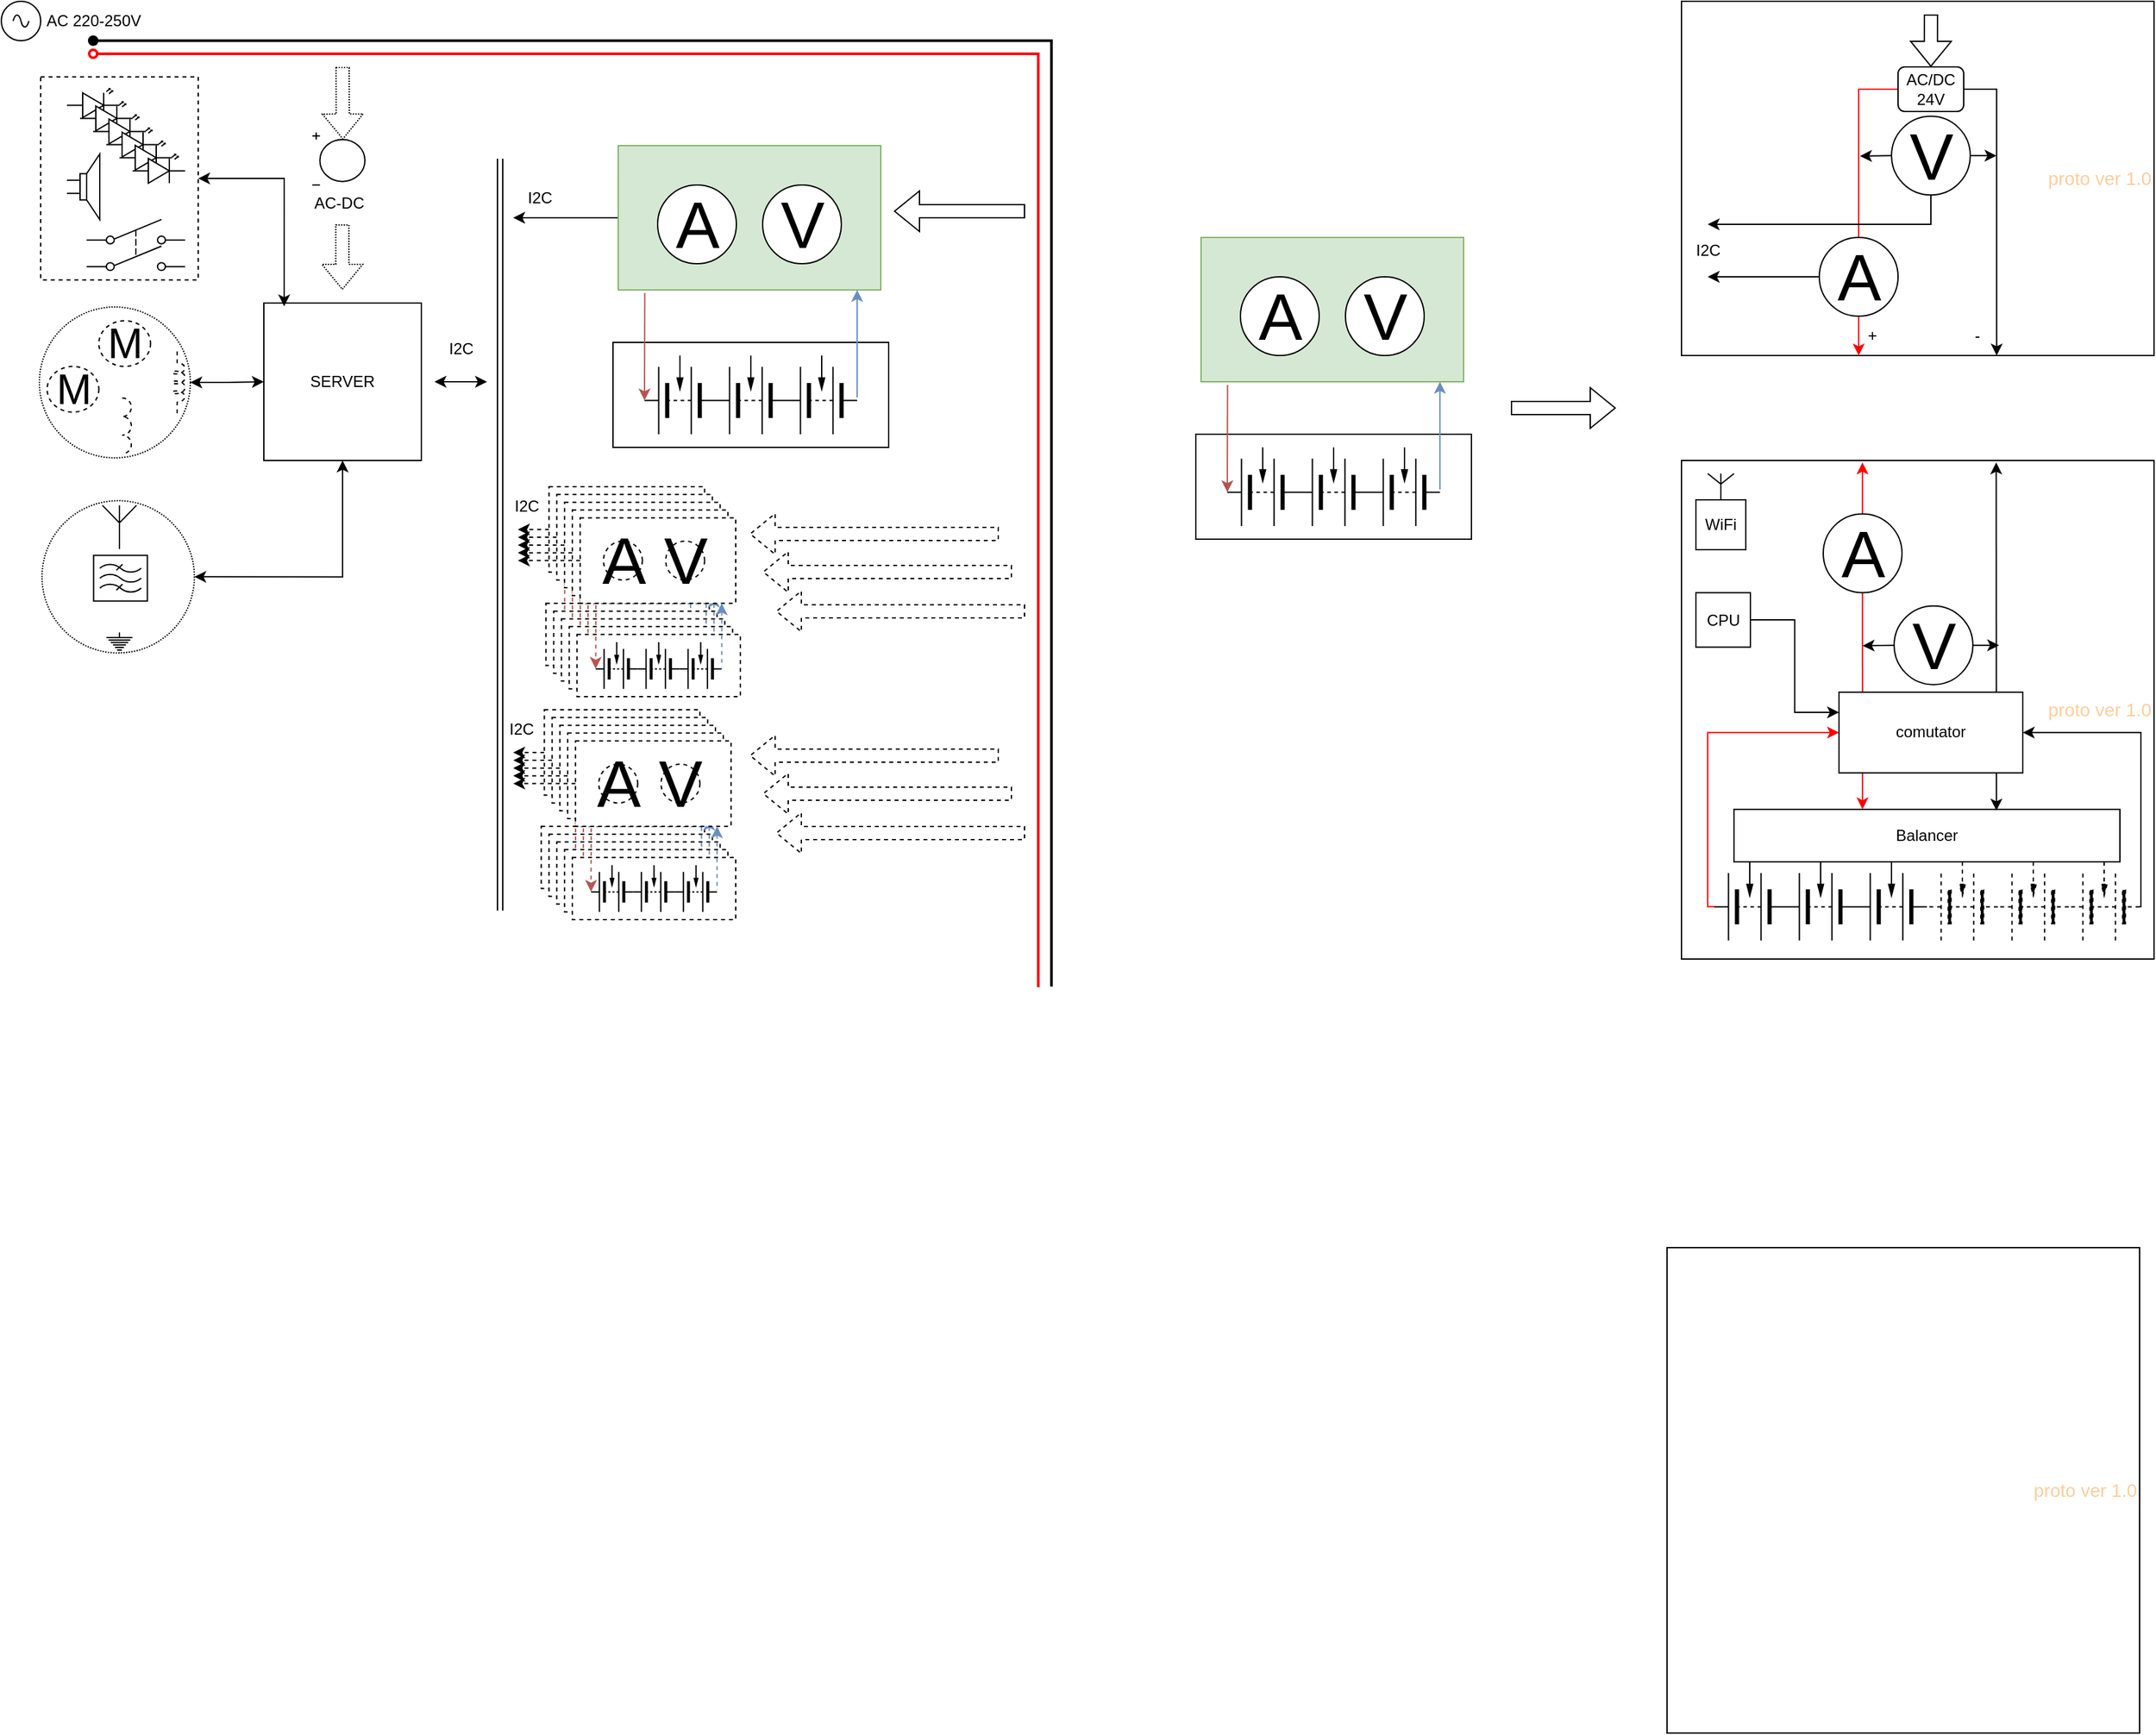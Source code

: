 <mxfile version="21.0.2" type="github">
  <diagram name="Страница 1" id="q1l9R9yOh7JBe0faKamn">
    <mxGraphModel dx="1240" dy="746" grid="1" gridSize="10" guides="1" tooltips="1" connect="1" arrows="1" fold="1" page="1" pageScale="1" pageWidth="827" pageHeight="1169" math="0" shadow="0">
      <root>
        <mxCell id="0" />
        <mxCell id="1" parent="0" />
        <mxCell id="MWshiME6rKWV4LbC__Ov-294" value="&lt;div style=&quot;font-size: 13px;&quot; align=&quot;right&quot;&gt;&lt;font style=&quot;font-size: 14px;&quot; color=&quot;#ffcc99&quot;&gt;proto ver 1.0&lt;/font&gt;&lt;/div&gt;" style="rounded=0;whiteSpace=wrap;html=1;align=right;" vertex="1" parent="1">
          <mxGeometry x="1280" y="360" width="360" height="380" as="geometry" />
        </mxCell>
        <mxCell id="MWshiME6rKWV4LbC__Ov-3" value="" style="pointerEvents=1;verticalLabelPosition=bottom;shadow=0;dashed=0;align=center;html=1;verticalAlign=top;shape=mxgraph.electrical.signal_sources.source;aspect=fixed;points=[[0.5,0,0],[1,0.5,0],[0.5,1,0],[0,0.5,0]];elSignalType=ac;" vertex="1" parent="1">
          <mxGeometry y="10" width="30" height="30" as="geometry" />
        </mxCell>
        <mxCell id="MWshiME6rKWV4LbC__Ov-4" value="AC 220-250V" style="text;html=1;align=center;verticalAlign=middle;resizable=0;points=[];autosize=1;strokeColor=none;fillColor=none;" vertex="1" parent="1">
          <mxGeometry x="20" y="10" width="100" height="30" as="geometry" />
        </mxCell>
        <mxCell id="MWshiME6rKWV4LbC__Ov-232" style="edgeStyle=orthogonalEdgeStyle;rounded=0;orthogonalLoop=1;jettySize=auto;html=1;exitX=0.5;exitY=1;exitDx=0;exitDy=0;entryX=1;entryY=0.5;entryDx=0;entryDy=0;startArrow=classic;startFill=1;" edge="1" parent="1" source="MWshiME6rKWV4LbC__Ov-5" target="MWshiME6rKWV4LbC__Ov-215">
          <mxGeometry relative="1" as="geometry" />
        </mxCell>
        <mxCell id="MWshiME6rKWV4LbC__Ov-5" value="SERVER" style="whiteSpace=wrap;html=1;aspect=fixed;" vertex="1" parent="1">
          <mxGeometry x="200" y="240" width="120" height="120" as="geometry" />
        </mxCell>
        <mxCell id="MWshiME6rKWV4LbC__Ov-39" value="" style="group" vertex="1" connectable="0" parent="1">
          <mxGeometry x="237" y="60" width="40" height="170" as="geometry" />
        </mxCell>
        <mxCell id="MWshiME6rKWV4LbC__Ov-7" value="AC-DC" style="pointerEvents=1;verticalLabelPosition=bottom;shadow=0;dashed=0;align=center;html=1;verticalAlign=top;shape=mxgraph.electrical.signal_sources.dc_source_1;" vertex="1" parent="MWshiME6rKWV4LbC__Ov-39">
          <mxGeometry y="50" width="40" height="40" as="geometry" />
        </mxCell>
        <mxCell id="MWshiME6rKWV4LbC__Ov-19" value="" style="shape=flexArrow;endArrow=classic;html=1;rounded=0;dashed=1;dashPattern=1 1;entryX=0.58;entryY=0.135;entryDx=0;entryDy=0;entryPerimeter=0;" edge="1" parent="MWshiME6rKWV4LbC__Ov-39" target="MWshiME6rKWV4LbC__Ov-7">
          <mxGeometry width="50" height="50" relative="1" as="geometry">
            <mxPoint x="23" as="sourcePoint" />
            <mxPoint x="23" y="40" as="targetPoint" />
          </mxGeometry>
        </mxCell>
        <mxCell id="MWshiME6rKWV4LbC__Ov-20" value="" style="shape=flexArrow;endArrow=classic;html=1;rounded=0;entryX=0.5;entryY=0;entryDx=0;entryDy=0;entryPerimeter=0;dashed=1;dashPattern=1 1;" edge="1" parent="MWshiME6rKWV4LbC__Ov-39">
          <mxGeometry width="50" height="50" relative="1" as="geometry">
            <mxPoint x="22.8" y="120" as="sourcePoint" />
            <mxPoint x="22.8" y="170" as="targetPoint" />
          </mxGeometry>
        </mxCell>
        <mxCell id="MWshiME6rKWV4LbC__Ov-120" value="I2C" style="text;html=1;align=center;verticalAlign=middle;resizable=0;points=[];autosize=1;strokeColor=none;fillColor=none;" vertex="1" parent="1">
          <mxGeometry x="390" y="145" width="40" height="30" as="geometry" />
        </mxCell>
        <mxCell id="MWshiME6rKWV4LbC__Ov-122" value="" style="group;dashed=1;" vertex="1" connectable="0" parent="1">
          <mxGeometry x="389.996" y="550" width="145.78" height="136.296" as="geometry" />
        </mxCell>
        <mxCell id="MWshiME6rKWV4LbC__Ov-123" value="" style="edgeStyle=orthogonalEdgeStyle;rounded=0;orthogonalLoop=1;jettySize=auto;html=1;dashed=1;" edge="1" parent="MWshiME6rKWV4LbC__Ov-122" source="MWshiME6rKWV4LbC__Ov-124">
          <mxGeometry relative="1" as="geometry">
            <mxPoint y="32.593" as="targetPoint" />
          </mxGeometry>
        </mxCell>
        <mxCell id="MWshiME6rKWV4LbC__Ov-124" value="" style="rounded=0;whiteSpace=wrap;html=1;dashed=1;" vertex="1" parent="MWshiME6rKWV4LbC__Ov-122">
          <mxGeometry x="23.704" width="118.521" height="65.185" as="geometry" />
        </mxCell>
        <mxCell id="MWshiME6rKWV4LbC__Ov-125" value="" style="group;dashed=1;" vertex="1" connectable="0" parent="MWshiME6rKWV4LbC__Ov-122">
          <mxGeometry x="35.556" y="94.815" width="110.224" height="41.481" as="geometry" />
        </mxCell>
        <mxCell id="MWshiME6rKWV4LbC__Ov-126" value="" style="rounded=0;whiteSpace=wrap;html=1;dashed=1;" vertex="1" parent="MWshiME6rKWV4LbC__Ov-125">
          <mxGeometry x="-14.222" y="-5.926" width="124.447" height="47.407" as="geometry" />
        </mxCell>
        <mxCell id="MWshiME6rKWV4LbC__Ov-127" value="" style="pointerEvents=1;verticalLabelPosition=bottom;shadow=0;dashed=1;align=center;fillColor=strokeColor;html=1;verticalAlign=top;strokeWidth=1;shape=mxgraph.electrical.miscellaneous.multicell_battery_tapped;rotation=-180;" vertex="1" parent="MWshiME6rKWV4LbC__Ov-125">
          <mxGeometry x="32.001" width="32.001" height="35.556" as="geometry" />
        </mxCell>
        <mxCell id="MWshiME6rKWV4LbC__Ov-128" value="" style="pointerEvents=1;verticalLabelPosition=bottom;shadow=0;dashed=1;align=center;fillColor=strokeColor;html=1;verticalAlign=top;strokeWidth=1;shape=mxgraph.electrical.miscellaneous.multicell_battery_tapped;rotation=-180;" vertex="1" parent="MWshiME6rKWV4LbC__Ov-125">
          <mxGeometry width="32.001" height="35.556" as="geometry" />
        </mxCell>
        <mxCell id="MWshiME6rKWV4LbC__Ov-129" value="" style="pointerEvents=1;verticalLabelPosition=bottom;shadow=0;dashed=1;align=center;fillColor=strokeColor;html=1;verticalAlign=top;strokeWidth=1;shape=mxgraph.electrical.miscellaneous.multicell_battery_tapped;rotation=-180;" vertex="1" parent="MWshiME6rKWV4LbC__Ov-125">
          <mxGeometry x="64.001" width="32.001" height="35.556" as="geometry" />
        </mxCell>
        <mxCell id="MWshiME6rKWV4LbC__Ov-135" value="A" style="verticalLabelPosition=middle;shadow=0;dashed=1;align=center;html=1;verticalAlign=middle;strokeWidth=1;shape=ellipse;aspect=fixed;fontSize=50;" vertex="1" parent="MWshiME6rKWV4LbC__Ov-122">
          <mxGeometry x="41.482" y="17.778" width="29.63" height="29.63" as="geometry" />
        </mxCell>
        <mxCell id="MWshiME6rKWV4LbC__Ov-136" value="V" style="verticalLabelPosition=middle;shadow=0;dashed=1;align=center;html=1;verticalAlign=middle;strokeWidth=1;shape=ellipse;aspect=fixed;fontSize=50;" vertex="1" parent="MWshiME6rKWV4LbC__Ov-122">
          <mxGeometry x="88.89" y="17.778" width="29.63" height="29.63" as="geometry" />
        </mxCell>
        <mxCell id="MWshiME6rKWV4LbC__Ov-137" value="" style="group;dashed=1;" vertex="1" connectable="0" parent="1">
          <mxGeometry x="395.922" y="555.926" width="145.78" height="136.296" as="geometry" />
        </mxCell>
        <mxCell id="MWshiME6rKWV4LbC__Ov-138" value="" style="edgeStyle=orthogonalEdgeStyle;rounded=0;orthogonalLoop=1;jettySize=auto;html=1;dashed=1;" edge="1" parent="MWshiME6rKWV4LbC__Ov-137" source="MWshiME6rKWV4LbC__Ov-139">
          <mxGeometry relative="1" as="geometry">
            <mxPoint x="-5.926" y="32.593" as="targetPoint" />
          </mxGeometry>
        </mxCell>
        <mxCell id="MWshiME6rKWV4LbC__Ov-139" value="" style="rounded=0;whiteSpace=wrap;html=1;dashed=1;" vertex="1" parent="MWshiME6rKWV4LbC__Ov-137">
          <mxGeometry x="23.704" width="118.521" height="65.185" as="geometry" />
        </mxCell>
        <mxCell id="MWshiME6rKWV4LbC__Ov-140" value="" style="group;dashed=1;" vertex="1" connectable="0" parent="MWshiME6rKWV4LbC__Ov-137">
          <mxGeometry x="35.556" y="94.815" width="110.224" height="41.481" as="geometry" />
        </mxCell>
        <mxCell id="MWshiME6rKWV4LbC__Ov-141" value="" style="rounded=0;whiteSpace=wrap;html=1;dashed=1;" vertex="1" parent="MWshiME6rKWV4LbC__Ov-140">
          <mxGeometry x="-14.222" y="-5.926" width="124.447" height="47.407" as="geometry" />
        </mxCell>
        <mxCell id="MWshiME6rKWV4LbC__Ov-142" value="" style="pointerEvents=1;verticalLabelPosition=bottom;shadow=0;dashed=1;align=center;fillColor=strokeColor;html=1;verticalAlign=top;strokeWidth=1;shape=mxgraph.electrical.miscellaneous.multicell_battery_tapped;rotation=-180;" vertex="1" parent="MWshiME6rKWV4LbC__Ov-140">
          <mxGeometry x="32.001" width="32.001" height="35.556" as="geometry" />
        </mxCell>
        <mxCell id="MWshiME6rKWV4LbC__Ov-143" value="" style="pointerEvents=1;verticalLabelPosition=bottom;shadow=0;dashed=1;align=center;fillColor=strokeColor;html=1;verticalAlign=top;strokeWidth=1;shape=mxgraph.electrical.miscellaneous.multicell_battery_tapped;rotation=-180;" vertex="1" parent="MWshiME6rKWV4LbC__Ov-140">
          <mxGeometry width="32.001" height="35.556" as="geometry" />
        </mxCell>
        <mxCell id="MWshiME6rKWV4LbC__Ov-144" value="" style="pointerEvents=1;verticalLabelPosition=bottom;shadow=0;dashed=1;align=center;fillColor=strokeColor;html=1;verticalAlign=top;strokeWidth=1;shape=mxgraph.electrical.miscellaneous.multicell_battery_tapped;rotation=-180;" vertex="1" parent="MWshiME6rKWV4LbC__Ov-140">
          <mxGeometry x="64.001" width="32.001" height="35.556" as="geometry" />
        </mxCell>
        <mxCell id="MWshiME6rKWV4LbC__Ov-150" value="A" style="verticalLabelPosition=middle;shadow=0;dashed=1;align=center;html=1;verticalAlign=middle;strokeWidth=1;shape=ellipse;aspect=fixed;fontSize=50;" vertex="1" parent="MWshiME6rKWV4LbC__Ov-137">
          <mxGeometry x="41.482" y="17.778" width="29.63" height="29.63" as="geometry" />
        </mxCell>
        <mxCell id="MWshiME6rKWV4LbC__Ov-151" value="V" style="verticalLabelPosition=middle;shadow=0;dashed=1;align=center;html=1;verticalAlign=middle;strokeWidth=1;shape=ellipse;aspect=fixed;fontSize=50;" vertex="1" parent="MWshiME6rKWV4LbC__Ov-137">
          <mxGeometry x="88.89" y="17.778" width="29.63" height="29.63" as="geometry" />
        </mxCell>
        <mxCell id="MWshiME6rKWV4LbC__Ov-152" value="" style="group;dashed=1;" vertex="1" connectable="0" parent="1">
          <mxGeometry x="401.848" y="561.852" width="145.78" height="136.296" as="geometry" />
        </mxCell>
        <mxCell id="MWshiME6rKWV4LbC__Ov-153" value="" style="edgeStyle=orthogonalEdgeStyle;rounded=0;orthogonalLoop=1;jettySize=auto;html=1;dashed=1;" edge="1" parent="MWshiME6rKWV4LbC__Ov-152" source="MWshiME6rKWV4LbC__Ov-154">
          <mxGeometry relative="1" as="geometry">
            <mxPoint x="-11.852" y="32.593" as="targetPoint" />
          </mxGeometry>
        </mxCell>
        <mxCell id="MWshiME6rKWV4LbC__Ov-154" value="" style="rounded=0;whiteSpace=wrap;html=1;dashed=1;" vertex="1" parent="MWshiME6rKWV4LbC__Ov-152">
          <mxGeometry x="23.704" width="118.521" height="65.185" as="geometry" />
        </mxCell>
        <mxCell id="MWshiME6rKWV4LbC__Ov-155" value="" style="group;dashed=1;" vertex="1" connectable="0" parent="MWshiME6rKWV4LbC__Ov-152">
          <mxGeometry x="35.556" y="94.815" width="110.224" height="41.481" as="geometry" />
        </mxCell>
        <mxCell id="MWshiME6rKWV4LbC__Ov-156" value="" style="rounded=0;whiteSpace=wrap;html=1;dashed=1;" vertex="1" parent="MWshiME6rKWV4LbC__Ov-155">
          <mxGeometry x="-14.222" y="-5.926" width="124.447" height="47.407" as="geometry" />
        </mxCell>
        <mxCell id="MWshiME6rKWV4LbC__Ov-157" value="" style="pointerEvents=1;verticalLabelPosition=bottom;shadow=0;dashed=1;align=center;fillColor=strokeColor;html=1;verticalAlign=top;strokeWidth=1;shape=mxgraph.electrical.miscellaneous.multicell_battery_tapped;rotation=-180;" vertex="1" parent="MWshiME6rKWV4LbC__Ov-155">
          <mxGeometry x="32.001" width="32.001" height="35.556" as="geometry" />
        </mxCell>
        <mxCell id="MWshiME6rKWV4LbC__Ov-158" value="" style="pointerEvents=1;verticalLabelPosition=bottom;shadow=0;dashed=1;align=center;fillColor=strokeColor;html=1;verticalAlign=top;strokeWidth=1;shape=mxgraph.electrical.miscellaneous.multicell_battery_tapped;rotation=-180;" vertex="1" parent="MWshiME6rKWV4LbC__Ov-155">
          <mxGeometry width="32.001" height="35.556" as="geometry" />
        </mxCell>
        <mxCell id="MWshiME6rKWV4LbC__Ov-159" value="" style="pointerEvents=1;verticalLabelPosition=bottom;shadow=0;dashed=1;align=center;fillColor=strokeColor;html=1;verticalAlign=top;strokeWidth=1;shape=mxgraph.electrical.miscellaneous.multicell_battery_tapped;rotation=-180;" vertex="1" parent="MWshiME6rKWV4LbC__Ov-155">
          <mxGeometry x="64.001" width="32.001" height="35.556" as="geometry" />
        </mxCell>
        <mxCell id="MWshiME6rKWV4LbC__Ov-160" value="" style="endArrow=classic;html=1;rounded=0;entryX=1;entryY=0.43;entryDx=0;entryDy=0;entryPerimeter=0;exitX=0.101;exitY=1.022;exitDx=0;exitDy=0;exitPerimeter=0;fillColor=#f8cecc;strokeColor=#b85450;dashed=1;" edge="1" parent="MWshiME6rKWV4LbC__Ov-152" source="MWshiME6rKWV4LbC__Ov-154" target="MWshiME6rKWV4LbC__Ov-158">
          <mxGeometry width="50" height="50" relative="1" as="geometry">
            <mxPoint x="-17.778" y="112.593" as="sourcePoint" />
            <mxPoint x="11.852" y="82.963" as="targetPoint" />
          </mxGeometry>
        </mxCell>
        <mxCell id="MWshiME6rKWV4LbC__Ov-161" value="" style="endArrow=none;html=1;rounded=0;entryX=1;entryY=0.43;entryDx=0;entryDy=0;entryPerimeter=0;exitX=0.101;exitY=1.022;exitDx=0;exitDy=0;exitPerimeter=0;fillColor=#dae8fc;strokeColor=#6c8ebf;endFill=0;startArrow=classic;startFill=1;dashed=1;" edge="1" parent="MWshiME6rKWV4LbC__Ov-152">
          <mxGeometry width="50" height="50" relative="1" as="geometry">
            <mxPoint x="131.558" y="65.185" as="sourcePoint" />
            <mxPoint x="131.558" y="113.778" as="targetPoint" />
          </mxGeometry>
        </mxCell>
        <mxCell id="MWshiME6rKWV4LbC__Ov-165" value="A" style="verticalLabelPosition=middle;shadow=0;dashed=1;align=center;html=1;verticalAlign=middle;strokeWidth=1;shape=ellipse;aspect=fixed;fontSize=50;" vertex="1" parent="MWshiME6rKWV4LbC__Ov-152">
          <mxGeometry x="41.482" y="17.778" width="29.63" height="29.63" as="geometry" />
        </mxCell>
        <mxCell id="MWshiME6rKWV4LbC__Ov-166" value="V" style="verticalLabelPosition=middle;shadow=0;dashed=1;align=center;html=1;verticalAlign=middle;strokeWidth=1;shape=ellipse;aspect=fixed;fontSize=50;" vertex="1" parent="MWshiME6rKWV4LbC__Ov-152">
          <mxGeometry x="88.89" y="17.778" width="29.63" height="29.63" as="geometry" />
        </mxCell>
        <mxCell id="MWshiME6rKWV4LbC__Ov-167" value="I2C" style="text;html=1;align=center;verticalAlign=middle;resizable=0;points=[];autosize=1;strokeColor=none;fillColor=none;" vertex="1" parent="MWshiME6rKWV4LbC__Ov-152">
          <mxGeometry x="-25.408" y="-12.222" width="40" height="30" as="geometry" />
        </mxCell>
        <mxCell id="MWshiME6rKWV4LbC__Ov-168" value="" style="group;dashed=1;" vertex="1" connectable="0" parent="1">
          <mxGeometry x="407.774" y="567.778" width="145.78" height="136.296" as="geometry" />
        </mxCell>
        <mxCell id="MWshiME6rKWV4LbC__Ov-169" value="" style="edgeStyle=orthogonalEdgeStyle;rounded=0;orthogonalLoop=1;jettySize=auto;html=1;dashed=1;" edge="1" parent="MWshiME6rKWV4LbC__Ov-168" source="MWshiME6rKWV4LbC__Ov-170">
          <mxGeometry relative="1" as="geometry">
            <mxPoint x="-17.778" y="32.593" as="targetPoint" />
          </mxGeometry>
        </mxCell>
        <mxCell id="MWshiME6rKWV4LbC__Ov-170" value="" style="rounded=0;whiteSpace=wrap;html=1;dashed=1;" vertex="1" parent="MWshiME6rKWV4LbC__Ov-168">
          <mxGeometry x="23.704" width="118.521" height="65.185" as="geometry" />
        </mxCell>
        <mxCell id="MWshiME6rKWV4LbC__Ov-171" value="" style="group;dashed=1;" vertex="1" connectable="0" parent="MWshiME6rKWV4LbC__Ov-168">
          <mxGeometry x="35.556" y="94.815" width="110.224" height="41.481" as="geometry" />
        </mxCell>
        <mxCell id="MWshiME6rKWV4LbC__Ov-172" value="" style="rounded=0;whiteSpace=wrap;html=1;dashed=1;" vertex="1" parent="MWshiME6rKWV4LbC__Ov-171">
          <mxGeometry x="-14.222" y="-5.926" width="124.447" height="47.407" as="geometry" />
        </mxCell>
        <mxCell id="MWshiME6rKWV4LbC__Ov-173" value="" style="pointerEvents=1;verticalLabelPosition=bottom;shadow=0;dashed=1;align=center;fillColor=strokeColor;html=1;verticalAlign=top;strokeWidth=1;shape=mxgraph.electrical.miscellaneous.multicell_battery_tapped;rotation=-180;" vertex="1" parent="MWshiME6rKWV4LbC__Ov-171">
          <mxGeometry x="32.001" width="32.001" height="35.556" as="geometry" />
        </mxCell>
        <mxCell id="MWshiME6rKWV4LbC__Ov-174" value="" style="pointerEvents=1;verticalLabelPosition=bottom;shadow=0;dashed=1;align=center;fillColor=strokeColor;html=1;verticalAlign=top;strokeWidth=1;shape=mxgraph.electrical.miscellaneous.multicell_battery_tapped;rotation=-180;" vertex="1" parent="MWshiME6rKWV4LbC__Ov-171">
          <mxGeometry width="32.001" height="35.556" as="geometry" />
        </mxCell>
        <mxCell id="MWshiME6rKWV4LbC__Ov-175" value="" style="pointerEvents=1;verticalLabelPosition=bottom;shadow=0;dashed=1;align=center;fillColor=strokeColor;html=1;verticalAlign=top;strokeWidth=1;shape=mxgraph.electrical.miscellaneous.multicell_battery_tapped;rotation=-180;" vertex="1" parent="MWshiME6rKWV4LbC__Ov-171">
          <mxGeometry x="64.001" width="32.001" height="35.556" as="geometry" />
        </mxCell>
        <mxCell id="MWshiME6rKWV4LbC__Ov-176" value="" style="endArrow=classic;html=1;rounded=0;entryX=1;entryY=0.43;entryDx=0;entryDy=0;entryPerimeter=0;exitX=0.101;exitY=1.022;exitDx=0;exitDy=0;exitPerimeter=0;fillColor=#f8cecc;strokeColor=#b85450;dashed=1;" edge="1" parent="MWshiME6rKWV4LbC__Ov-168" source="MWshiME6rKWV4LbC__Ov-170" target="MWshiME6rKWV4LbC__Ov-174">
          <mxGeometry width="50" height="50" relative="1" as="geometry">
            <mxPoint x="-17.778" y="112.593" as="sourcePoint" />
            <mxPoint x="11.852" y="82.963" as="targetPoint" />
          </mxGeometry>
        </mxCell>
        <mxCell id="MWshiME6rKWV4LbC__Ov-177" value="" style="endArrow=none;html=1;rounded=0;entryX=1;entryY=0.43;entryDx=0;entryDy=0;entryPerimeter=0;exitX=0.101;exitY=1.022;exitDx=0;exitDy=0;exitPerimeter=0;fillColor=#dae8fc;strokeColor=#6c8ebf;endFill=0;startArrow=classic;startFill=1;dashed=1;" edge="1" parent="MWshiME6rKWV4LbC__Ov-168">
          <mxGeometry width="50" height="50" relative="1" as="geometry">
            <mxPoint x="131.558" y="65.185" as="sourcePoint" />
            <mxPoint x="131.558" y="113.778" as="targetPoint" />
          </mxGeometry>
        </mxCell>
        <mxCell id="MWshiME6rKWV4LbC__Ov-181" value="A" style="verticalLabelPosition=middle;shadow=0;dashed=1;align=center;html=1;verticalAlign=middle;strokeWidth=1;shape=ellipse;aspect=fixed;fontSize=50;" vertex="1" parent="MWshiME6rKWV4LbC__Ov-168">
          <mxGeometry x="41.482" y="17.778" width="29.63" height="29.63" as="geometry" />
        </mxCell>
        <mxCell id="MWshiME6rKWV4LbC__Ov-182" value="V" style="verticalLabelPosition=middle;shadow=0;dashed=1;align=center;html=1;verticalAlign=middle;strokeWidth=1;shape=ellipse;aspect=fixed;fontSize=50;" vertex="1" parent="MWshiME6rKWV4LbC__Ov-168">
          <mxGeometry x="88.89" y="17.778" width="29.63" height="29.63" as="geometry" />
        </mxCell>
        <mxCell id="MWshiME6rKWV4LbC__Ov-198" value="" style="endArrow=classic;startArrow=classic;html=1;rounded=0;" edge="1" parent="1">
          <mxGeometry width="50" height="50" relative="1" as="geometry">
            <mxPoint x="370" y="300" as="sourcePoint" />
            <mxPoint x="330" y="300" as="targetPoint" />
          </mxGeometry>
        </mxCell>
        <mxCell id="MWshiME6rKWV4LbC__Ov-199" value="I2C" style="text;html=1;align=center;verticalAlign=middle;resizable=0;points=[];autosize=1;strokeColor=none;fillColor=none;" vertex="1" parent="1">
          <mxGeometry x="330" y="260" width="40" height="30" as="geometry" />
        </mxCell>
        <mxCell id="MWshiME6rKWV4LbC__Ov-200" value="" style="shape=link;html=1;rounded=0;" edge="1" parent="1">
          <mxGeometry width="100" relative="1" as="geometry">
            <mxPoint x="380" y="130" as="sourcePoint" />
            <mxPoint x="380" y="703.077" as="targetPoint" />
          </mxGeometry>
        </mxCell>
        <mxCell id="MWshiME6rKWV4LbC__Ov-1" value="" style="endArrow=none;html=1;rounded=0;strokeWidth=2;startArrow=oval;startFill=1;" edge="1" parent="1">
          <mxGeometry width="50" height="50" relative="1" as="geometry">
            <mxPoint x="70" y="40" as="sourcePoint" />
            <mxPoint x="800" y="761" as="targetPoint" />
            <Array as="points">
              <mxPoint x="790" y="40" />
              <mxPoint x="800" y="40" />
            </Array>
          </mxGeometry>
        </mxCell>
        <mxCell id="MWshiME6rKWV4LbC__Ov-2" value="" style="endArrow=none;html=1;rounded=0;strokeColor=#FF0000;strokeWidth=2;startArrow=oval;startFill=0;" edge="1" parent="1">
          <mxGeometry width="50" height="50" relative="1" as="geometry">
            <mxPoint x="70" y="50" as="sourcePoint" />
            <mxPoint x="790" y="761.5" as="targetPoint" />
            <Array as="points">
              <mxPoint x="790" y="50" />
            </Array>
          </mxGeometry>
        </mxCell>
        <mxCell id="MWshiME6rKWV4LbC__Ov-203" value="" style="shape=flexArrow;endArrow=classic;html=1;rounded=0;" edge="1" parent="1">
          <mxGeometry width="50" height="50" relative="1" as="geometry">
            <mxPoint x="780" y="170" as="sourcePoint" />
            <mxPoint x="680" y="170" as="targetPoint" />
          </mxGeometry>
        </mxCell>
        <mxCell id="MWshiME6rKWV4LbC__Ov-208" value="" style="shape=flexArrow;endArrow=classic;html=1;rounded=0;dashed=1;" edge="1" parent="1">
          <mxGeometry width="50" height="50" relative="1" as="geometry">
            <mxPoint x="760" y="416" as="sourcePoint" />
            <mxPoint x="570" y="416" as="targetPoint" />
          </mxGeometry>
        </mxCell>
        <mxCell id="MWshiME6rKWV4LbC__Ov-209" value="" style="shape=flexArrow;endArrow=classic;html=1;rounded=0;dashed=1;" edge="1" parent="1">
          <mxGeometry width="50" height="50" relative="1" as="geometry">
            <mxPoint x="770" y="445" as="sourcePoint" />
            <mxPoint x="580" y="445" as="targetPoint" />
          </mxGeometry>
        </mxCell>
        <mxCell id="MWshiME6rKWV4LbC__Ov-210" value="" style="shape=flexArrow;endArrow=classic;html=1;rounded=0;dashed=1;" edge="1" parent="1">
          <mxGeometry width="50" height="50" relative="1" as="geometry">
            <mxPoint x="780" y="475" as="sourcePoint" />
            <mxPoint x="590" y="475" as="targetPoint" />
          </mxGeometry>
        </mxCell>
        <mxCell id="MWshiME6rKWV4LbC__Ov-211" value="" style="shape=flexArrow;endArrow=classic;html=1;rounded=0;dashed=1;" edge="1" parent="1">
          <mxGeometry width="50" height="50" relative="1" as="geometry">
            <mxPoint x="760" y="585" as="sourcePoint" />
            <mxPoint x="570" y="585" as="targetPoint" />
          </mxGeometry>
        </mxCell>
        <mxCell id="MWshiME6rKWV4LbC__Ov-212" value="" style="shape=flexArrow;endArrow=classic;html=1;rounded=0;dashed=1;" edge="1" parent="1">
          <mxGeometry width="50" height="50" relative="1" as="geometry">
            <mxPoint x="770" y="614" as="sourcePoint" />
            <mxPoint x="580" y="614" as="targetPoint" />
          </mxGeometry>
        </mxCell>
        <mxCell id="MWshiME6rKWV4LbC__Ov-213" value="" style="shape=flexArrow;endArrow=classic;html=1;rounded=0;dashed=1;" edge="1" parent="1">
          <mxGeometry width="50" height="50" relative="1" as="geometry">
            <mxPoint x="780" y="644" as="sourcePoint" />
            <mxPoint x="590" y="644" as="targetPoint" />
          </mxGeometry>
        </mxCell>
        <mxCell id="MWshiME6rKWV4LbC__Ov-104" value="" style="edgeStyle=orthogonalEdgeStyle;rounded=0;orthogonalLoop=1;jettySize=auto;html=1;" edge="1" parent="1" source="MWshiME6rKWV4LbC__Ov-105">
          <mxGeometry relative="1" as="geometry">
            <mxPoint x="390" y="175" as="targetPoint" />
          </mxGeometry>
        </mxCell>
        <mxCell id="MWshiME6rKWV4LbC__Ov-105" value="" style="rounded=0;whiteSpace=wrap;html=1;fillColor=#d5e8d4;strokeColor=#82b366;" vertex="1" parent="1">
          <mxGeometry x="470" y="120" width="200" height="110" as="geometry" />
        </mxCell>
        <mxCell id="MWshiME6rKWV4LbC__Ov-106" value="" style="group" vertex="1" connectable="0" parent="1">
          <mxGeometry x="490" y="280" width="186" height="70" as="geometry" />
        </mxCell>
        <mxCell id="MWshiME6rKWV4LbC__Ov-107" value="" style="rounded=0;whiteSpace=wrap;html=1;" vertex="1" parent="MWshiME6rKWV4LbC__Ov-106">
          <mxGeometry x="-24" y="-10" width="210" height="80" as="geometry" />
        </mxCell>
        <mxCell id="MWshiME6rKWV4LbC__Ov-108" value="" style="pointerEvents=1;verticalLabelPosition=bottom;shadow=0;dashed=0;align=center;fillColor=strokeColor;html=1;verticalAlign=top;strokeWidth=1;shape=mxgraph.electrical.miscellaneous.multicell_battery_tapped;rotation=-180;" vertex="1" parent="MWshiME6rKWV4LbC__Ov-106">
          <mxGeometry x="54" width="54" height="60" as="geometry" />
        </mxCell>
        <mxCell id="MWshiME6rKWV4LbC__Ov-109" value="" style="pointerEvents=1;verticalLabelPosition=bottom;shadow=0;dashed=0;align=center;fillColor=strokeColor;html=1;verticalAlign=top;strokeWidth=1;shape=mxgraph.electrical.miscellaneous.multicell_battery_tapped;rotation=-180;" vertex="1" parent="MWshiME6rKWV4LbC__Ov-106">
          <mxGeometry width="54" height="60" as="geometry" />
        </mxCell>
        <mxCell id="MWshiME6rKWV4LbC__Ov-110" value="" style="pointerEvents=1;verticalLabelPosition=bottom;shadow=0;dashed=0;align=center;fillColor=strokeColor;html=1;verticalAlign=top;strokeWidth=1;shape=mxgraph.electrical.miscellaneous.multicell_battery_tapped;rotation=-180;" vertex="1" parent="MWshiME6rKWV4LbC__Ov-106">
          <mxGeometry x="108" width="54" height="60" as="geometry" />
        </mxCell>
        <mxCell id="MWshiME6rKWV4LbC__Ov-111" value="" style="endArrow=classic;html=1;rounded=0;entryX=1;entryY=0.43;entryDx=0;entryDy=0;entryPerimeter=0;exitX=0.101;exitY=1.022;exitDx=0;exitDy=0;exitPerimeter=0;fillColor=#f8cecc;strokeColor=#b85450;" edge="1" parent="1" source="MWshiME6rKWV4LbC__Ov-105" target="MWshiME6rKWV4LbC__Ov-109">
          <mxGeometry width="50" height="50" relative="1" as="geometry">
            <mxPoint x="400" y="310" as="sourcePoint" />
            <mxPoint x="450" y="260" as="targetPoint" />
          </mxGeometry>
        </mxCell>
        <mxCell id="MWshiME6rKWV4LbC__Ov-112" value="" style="endArrow=none;html=1;rounded=0;entryX=1;entryY=0.43;entryDx=0;entryDy=0;entryPerimeter=0;exitX=0.101;exitY=1.022;exitDx=0;exitDy=0;exitPerimeter=0;fillColor=#dae8fc;strokeColor=#6c8ebf;endFill=0;startArrow=classic;startFill=1;" edge="1" parent="1">
          <mxGeometry width="50" height="50" relative="1" as="geometry">
            <mxPoint x="652" y="230" as="sourcePoint" />
            <mxPoint x="652" y="312" as="targetPoint" />
          </mxGeometry>
        </mxCell>
        <mxCell id="MWshiME6rKWV4LbC__Ov-116" value="A" style="verticalLabelPosition=middle;shadow=0;dashed=0;align=center;html=1;verticalAlign=middle;strokeWidth=1;shape=ellipse;aspect=fixed;fontSize=50;" vertex="1" parent="1">
          <mxGeometry x="500" y="150" width="60" height="60" as="geometry" />
        </mxCell>
        <mxCell id="MWshiME6rKWV4LbC__Ov-117" value="V" style="verticalLabelPosition=middle;shadow=0;dashed=0;align=center;html=1;verticalAlign=middle;strokeWidth=1;shape=ellipse;aspect=fixed;fontSize=50;" vertex="1" parent="1">
          <mxGeometry x="580" y="150" width="60" height="60" as="geometry" />
        </mxCell>
        <mxCell id="MWshiME6rKWV4LbC__Ov-42" value="" style="group;dashed=1;" vertex="1" connectable="0" parent="1">
          <mxGeometry x="393.556" y="380" width="145.78" height="136.296" as="geometry" />
        </mxCell>
        <mxCell id="MWshiME6rKWV4LbC__Ov-41" value="" style="edgeStyle=orthogonalEdgeStyle;rounded=0;orthogonalLoop=1;jettySize=auto;html=1;dashed=1;" edge="1" parent="MWshiME6rKWV4LbC__Ov-42" source="MWshiME6rKWV4LbC__Ov-8">
          <mxGeometry relative="1" as="geometry">
            <mxPoint y="32.593" as="targetPoint" />
          </mxGeometry>
        </mxCell>
        <mxCell id="MWshiME6rKWV4LbC__Ov-8" value="" style="rounded=0;whiteSpace=wrap;html=1;dashed=1;" vertex="1" parent="MWshiME6rKWV4LbC__Ov-42">
          <mxGeometry x="23.704" width="118.521" height="65.185" as="geometry" />
        </mxCell>
        <mxCell id="MWshiME6rKWV4LbC__Ov-12" value="" style="group;dashed=1;" vertex="1" connectable="0" parent="MWshiME6rKWV4LbC__Ov-42">
          <mxGeometry x="35.556" y="94.815" width="110.224" height="41.481" as="geometry" />
        </mxCell>
        <mxCell id="MWshiME6rKWV4LbC__Ov-35" value="" style="rounded=0;whiteSpace=wrap;html=1;dashed=1;" vertex="1" parent="MWshiME6rKWV4LbC__Ov-12">
          <mxGeometry x="-14.222" y="-5.926" width="124.447" height="47.407" as="geometry" />
        </mxCell>
        <mxCell id="MWshiME6rKWV4LbC__Ov-9" value="" style="pointerEvents=1;verticalLabelPosition=bottom;shadow=0;dashed=1;align=center;fillColor=strokeColor;html=1;verticalAlign=top;strokeWidth=1;shape=mxgraph.electrical.miscellaneous.multicell_battery_tapped;rotation=-180;" vertex="1" parent="MWshiME6rKWV4LbC__Ov-12">
          <mxGeometry x="32.001" width="32.001" height="35.556" as="geometry" />
        </mxCell>
        <mxCell id="MWshiME6rKWV4LbC__Ov-10" value="" style="pointerEvents=1;verticalLabelPosition=bottom;shadow=0;dashed=1;align=center;fillColor=strokeColor;html=1;verticalAlign=top;strokeWidth=1;shape=mxgraph.electrical.miscellaneous.multicell_battery_tapped;rotation=-180;" vertex="1" parent="MWshiME6rKWV4LbC__Ov-12">
          <mxGeometry width="32.001" height="35.556" as="geometry" />
        </mxCell>
        <mxCell id="MWshiME6rKWV4LbC__Ov-11" value="" style="pointerEvents=1;verticalLabelPosition=bottom;shadow=0;dashed=1;align=center;fillColor=strokeColor;html=1;verticalAlign=top;strokeWidth=1;shape=mxgraph.electrical.miscellaneous.multicell_battery_tapped;rotation=-180;" vertex="1" parent="MWshiME6rKWV4LbC__Ov-12">
          <mxGeometry x="64.001" width="32.001" height="35.556" as="geometry" />
        </mxCell>
        <mxCell id="MWshiME6rKWV4LbC__Ov-13" value="" style="endArrow=classic;html=1;rounded=0;entryX=1;entryY=0.43;entryDx=0;entryDy=0;entryPerimeter=0;exitX=0.101;exitY=1.022;exitDx=0;exitDy=0;exitPerimeter=0;fillColor=#f8cecc;strokeColor=#b85450;dashed=1;" edge="1" parent="MWshiME6rKWV4LbC__Ov-42" source="MWshiME6rKWV4LbC__Ov-8" target="MWshiME6rKWV4LbC__Ov-10">
          <mxGeometry width="50" height="50" relative="1" as="geometry">
            <mxPoint x="-17.778" y="112.593" as="sourcePoint" />
            <mxPoint x="11.852" y="82.963" as="targetPoint" />
          </mxGeometry>
        </mxCell>
        <mxCell id="MWshiME6rKWV4LbC__Ov-14" value="" style="endArrow=none;html=1;rounded=0;entryX=1;entryY=0.43;entryDx=0;entryDy=0;entryPerimeter=0;exitX=0.101;exitY=1.022;exitDx=0;exitDy=0;exitPerimeter=0;fillColor=#dae8fc;strokeColor=#6c8ebf;endFill=0;startArrow=classic;startFill=1;dashed=1;" edge="1" parent="MWshiME6rKWV4LbC__Ov-42">
          <mxGeometry width="50" height="50" relative="1" as="geometry">
            <mxPoint x="131.558" y="65.185" as="sourcePoint" />
            <mxPoint x="131.558" y="113.778" as="targetPoint" />
          </mxGeometry>
        </mxCell>
        <mxCell id="MWshiME6rKWV4LbC__Ov-22" value="A" style="verticalLabelPosition=middle;shadow=0;dashed=1;align=center;html=1;verticalAlign=middle;strokeWidth=1;shape=ellipse;aspect=fixed;fontSize=50;" vertex="1" parent="MWshiME6rKWV4LbC__Ov-42">
          <mxGeometry x="41.482" y="17.778" width="29.63" height="29.63" as="geometry" />
        </mxCell>
        <mxCell id="MWshiME6rKWV4LbC__Ov-23" value="V" style="verticalLabelPosition=middle;shadow=0;dashed=1;align=center;html=1;verticalAlign=middle;strokeWidth=1;shape=ellipse;aspect=fixed;fontSize=50;" vertex="1" parent="MWshiME6rKWV4LbC__Ov-42">
          <mxGeometry x="88.89" y="17.778" width="29.63" height="29.63" as="geometry" />
        </mxCell>
        <mxCell id="MWshiME6rKWV4LbC__Ov-43" value="" style="group;dashed=1;" vertex="1" connectable="0" parent="1">
          <mxGeometry x="399.482" y="385.926" width="145.78" height="136.296" as="geometry" />
        </mxCell>
        <mxCell id="MWshiME6rKWV4LbC__Ov-44" value="" style="edgeStyle=orthogonalEdgeStyle;rounded=0;orthogonalLoop=1;jettySize=auto;html=1;dashed=1;" edge="1" parent="MWshiME6rKWV4LbC__Ov-43" source="MWshiME6rKWV4LbC__Ov-45">
          <mxGeometry relative="1" as="geometry">
            <mxPoint x="-5.926" y="32.593" as="targetPoint" />
          </mxGeometry>
        </mxCell>
        <mxCell id="MWshiME6rKWV4LbC__Ov-45" value="" style="rounded=0;whiteSpace=wrap;html=1;dashed=1;" vertex="1" parent="MWshiME6rKWV4LbC__Ov-43">
          <mxGeometry x="23.704" width="118.521" height="65.185" as="geometry" />
        </mxCell>
        <mxCell id="MWshiME6rKWV4LbC__Ov-46" value="" style="group;dashed=1;" vertex="1" connectable="0" parent="MWshiME6rKWV4LbC__Ov-43">
          <mxGeometry x="35.556" y="94.815" width="110.224" height="41.481" as="geometry" />
        </mxCell>
        <mxCell id="MWshiME6rKWV4LbC__Ov-47" value="" style="rounded=0;whiteSpace=wrap;html=1;dashed=1;" vertex="1" parent="MWshiME6rKWV4LbC__Ov-46">
          <mxGeometry x="-14.222" y="-5.926" width="124.447" height="47.407" as="geometry" />
        </mxCell>
        <mxCell id="MWshiME6rKWV4LbC__Ov-48" value="" style="pointerEvents=1;verticalLabelPosition=bottom;shadow=0;dashed=1;align=center;fillColor=strokeColor;html=1;verticalAlign=top;strokeWidth=1;shape=mxgraph.electrical.miscellaneous.multicell_battery_tapped;rotation=-180;" vertex="1" parent="MWshiME6rKWV4LbC__Ov-46">
          <mxGeometry x="32.001" width="32.001" height="35.556" as="geometry" />
        </mxCell>
        <mxCell id="MWshiME6rKWV4LbC__Ov-49" value="" style="pointerEvents=1;verticalLabelPosition=bottom;shadow=0;dashed=1;align=center;fillColor=strokeColor;html=1;verticalAlign=top;strokeWidth=1;shape=mxgraph.electrical.miscellaneous.multicell_battery_tapped;rotation=-180;" vertex="1" parent="MWshiME6rKWV4LbC__Ov-46">
          <mxGeometry width="32.001" height="35.556" as="geometry" />
        </mxCell>
        <mxCell id="MWshiME6rKWV4LbC__Ov-50" value="" style="pointerEvents=1;verticalLabelPosition=bottom;shadow=0;dashed=1;align=center;fillColor=strokeColor;html=1;verticalAlign=top;strokeWidth=1;shape=mxgraph.electrical.miscellaneous.multicell_battery_tapped;rotation=-180;" vertex="1" parent="MWshiME6rKWV4LbC__Ov-46">
          <mxGeometry x="64.001" width="32.001" height="35.556" as="geometry" />
        </mxCell>
        <mxCell id="MWshiME6rKWV4LbC__Ov-51" value="" style="endArrow=classic;html=1;rounded=0;entryX=1;entryY=0.43;entryDx=0;entryDy=0;entryPerimeter=0;exitX=0.101;exitY=1.022;exitDx=0;exitDy=0;exitPerimeter=0;fillColor=#f8cecc;strokeColor=#b85450;dashed=1;" edge="1" parent="MWshiME6rKWV4LbC__Ov-43" source="MWshiME6rKWV4LbC__Ov-45" target="MWshiME6rKWV4LbC__Ov-49">
          <mxGeometry width="50" height="50" relative="1" as="geometry">
            <mxPoint x="-17.778" y="112.593" as="sourcePoint" />
            <mxPoint x="11.852" y="82.963" as="targetPoint" />
          </mxGeometry>
        </mxCell>
        <mxCell id="MWshiME6rKWV4LbC__Ov-56" value="A" style="verticalLabelPosition=middle;shadow=0;dashed=1;align=center;html=1;verticalAlign=middle;strokeWidth=1;shape=ellipse;aspect=fixed;fontSize=50;" vertex="1" parent="MWshiME6rKWV4LbC__Ov-43">
          <mxGeometry x="41.482" y="17.778" width="29.63" height="29.63" as="geometry" />
        </mxCell>
        <mxCell id="MWshiME6rKWV4LbC__Ov-57" value="V" style="verticalLabelPosition=middle;shadow=0;dashed=1;align=center;html=1;verticalAlign=middle;strokeWidth=1;shape=ellipse;aspect=fixed;fontSize=50;" vertex="1" parent="MWshiME6rKWV4LbC__Ov-43">
          <mxGeometry x="88.89" y="17.778" width="29.63" height="29.63" as="geometry" />
        </mxCell>
        <mxCell id="MWshiME6rKWV4LbC__Ov-58" value="" style="group;dashed=1;" vertex="1" connectable="0" parent="1">
          <mxGeometry x="405.408" y="391.852" width="145.78" height="136.296" as="geometry" />
        </mxCell>
        <mxCell id="MWshiME6rKWV4LbC__Ov-59" value="" style="edgeStyle=orthogonalEdgeStyle;rounded=0;orthogonalLoop=1;jettySize=auto;html=1;dashed=1;" edge="1" parent="MWshiME6rKWV4LbC__Ov-58" source="MWshiME6rKWV4LbC__Ov-60">
          <mxGeometry relative="1" as="geometry">
            <mxPoint x="-11.852" y="32.593" as="targetPoint" />
          </mxGeometry>
        </mxCell>
        <mxCell id="MWshiME6rKWV4LbC__Ov-60" value="" style="rounded=0;whiteSpace=wrap;html=1;dashed=1;" vertex="1" parent="MWshiME6rKWV4LbC__Ov-58">
          <mxGeometry x="23.704" width="118.521" height="65.185" as="geometry" />
        </mxCell>
        <mxCell id="MWshiME6rKWV4LbC__Ov-61" value="" style="group;dashed=1;" vertex="1" connectable="0" parent="MWshiME6rKWV4LbC__Ov-58">
          <mxGeometry x="35.556" y="94.815" width="110.224" height="41.481" as="geometry" />
        </mxCell>
        <mxCell id="MWshiME6rKWV4LbC__Ov-62" value="" style="rounded=0;whiteSpace=wrap;html=1;dashed=1;" vertex="1" parent="MWshiME6rKWV4LbC__Ov-61">
          <mxGeometry x="-14.222" y="-5.926" width="124.447" height="47.407" as="geometry" />
        </mxCell>
        <mxCell id="MWshiME6rKWV4LbC__Ov-63" value="" style="pointerEvents=1;verticalLabelPosition=bottom;shadow=0;dashed=1;align=center;fillColor=strokeColor;html=1;verticalAlign=top;strokeWidth=1;shape=mxgraph.electrical.miscellaneous.multicell_battery_tapped;rotation=-180;" vertex="1" parent="MWshiME6rKWV4LbC__Ov-61">
          <mxGeometry x="32.001" width="32.001" height="35.556" as="geometry" />
        </mxCell>
        <mxCell id="MWshiME6rKWV4LbC__Ov-64" value="" style="pointerEvents=1;verticalLabelPosition=bottom;shadow=0;dashed=1;align=center;fillColor=strokeColor;html=1;verticalAlign=top;strokeWidth=1;shape=mxgraph.electrical.miscellaneous.multicell_battery_tapped;rotation=-180;" vertex="1" parent="MWshiME6rKWV4LbC__Ov-61">
          <mxGeometry width="32.001" height="35.556" as="geometry" />
        </mxCell>
        <mxCell id="MWshiME6rKWV4LbC__Ov-65" value="" style="pointerEvents=1;verticalLabelPosition=bottom;shadow=0;dashed=1;align=center;fillColor=strokeColor;html=1;verticalAlign=top;strokeWidth=1;shape=mxgraph.electrical.miscellaneous.multicell_battery_tapped;rotation=-180;" vertex="1" parent="MWshiME6rKWV4LbC__Ov-61">
          <mxGeometry x="64.001" width="32.001" height="35.556" as="geometry" />
        </mxCell>
        <mxCell id="MWshiME6rKWV4LbC__Ov-66" value="" style="endArrow=classic;html=1;rounded=0;entryX=1;entryY=0.43;entryDx=0;entryDy=0;entryPerimeter=0;exitX=0.101;exitY=1.022;exitDx=0;exitDy=0;exitPerimeter=0;fillColor=#f8cecc;strokeColor=#b85450;dashed=1;" edge="1" parent="MWshiME6rKWV4LbC__Ov-58" source="MWshiME6rKWV4LbC__Ov-60" target="MWshiME6rKWV4LbC__Ov-64">
          <mxGeometry width="50" height="50" relative="1" as="geometry">
            <mxPoint x="-17.778" y="112.593" as="sourcePoint" />
            <mxPoint x="11.852" y="82.963" as="targetPoint" />
          </mxGeometry>
        </mxCell>
        <mxCell id="MWshiME6rKWV4LbC__Ov-67" value="" style="endArrow=none;html=1;rounded=0;entryX=1;entryY=0.43;entryDx=0;entryDy=0;entryPerimeter=0;exitX=0.101;exitY=1.022;exitDx=0;exitDy=0;exitPerimeter=0;fillColor=#dae8fc;strokeColor=#6c8ebf;endFill=0;startArrow=classic;startFill=1;dashed=1;" edge="1" parent="MWshiME6rKWV4LbC__Ov-58">
          <mxGeometry width="50" height="50" relative="1" as="geometry">
            <mxPoint x="131.558" y="65.185" as="sourcePoint" />
            <mxPoint x="131.558" y="113.778" as="targetPoint" />
          </mxGeometry>
        </mxCell>
        <mxCell id="MWshiME6rKWV4LbC__Ov-71" value="A" style="verticalLabelPosition=middle;shadow=0;dashed=1;align=center;html=1;verticalAlign=middle;strokeWidth=1;shape=ellipse;aspect=fixed;fontSize=50;" vertex="1" parent="MWshiME6rKWV4LbC__Ov-58">
          <mxGeometry x="41.482" y="17.778" width="29.63" height="29.63" as="geometry" />
        </mxCell>
        <mxCell id="MWshiME6rKWV4LbC__Ov-72" value="V" style="verticalLabelPosition=middle;shadow=0;dashed=1;align=center;html=1;verticalAlign=middle;strokeWidth=1;shape=ellipse;aspect=fixed;fontSize=50;" vertex="1" parent="MWshiME6rKWV4LbC__Ov-58">
          <mxGeometry x="88.89" y="17.778" width="29.63" height="29.63" as="geometry" />
        </mxCell>
        <mxCell id="MWshiME6rKWV4LbC__Ov-121" value="I2C" style="text;html=1;align=center;verticalAlign=middle;resizable=0;points=[];autosize=1;strokeColor=none;fillColor=none;" vertex="1" parent="MWshiME6rKWV4LbC__Ov-58">
          <mxGeometry x="-25.408" y="-12.222" width="40" height="30" as="geometry" />
        </mxCell>
        <mxCell id="MWshiME6rKWV4LbC__Ov-73" value="" style="group;dashed=1;" vertex="1" connectable="0" parent="1">
          <mxGeometry x="411.334" y="397.778" width="145.78" height="136.296" as="geometry" />
        </mxCell>
        <mxCell id="MWshiME6rKWV4LbC__Ov-74" value="" style="edgeStyle=orthogonalEdgeStyle;rounded=0;orthogonalLoop=1;jettySize=auto;html=1;dashed=1;" edge="1" parent="MWshiME6rKWV4LbC__Ov-73" source="MWshiME6rKWV4LbC__Ov-75">
          <mxGeometry relative="1" as="geometry">
            <mxPoint x="-17.778" y="32.593" as="targetPoint" />
          </mxGeometry>
        </mxCell>
        <mxCell id="MWshiME6rKWV4LbC__Ov-75" value="" style="rounded=0;whiteSpace=wrap;html=1;dashed=1;" vertex="1" parent="MWshiME6rKWV4LbC__Ov-73">
          <mxGeometry x="23.704" width="118.521" height="65.185" as="geometry" />
        </mxCell>
        <mxCell id="MWshiME6rKWV4LbC__Ov-76" value="" style="group;dashed=1;" vertex="1" connectable="0" parent="MWshiME6rKWV4LbC__Ov-73">
          <mxGeometry x="35.556" y="94.815" width="110.224" height="41.481" as="geometry" />
        </mxCell>
        <mxCell id="MWshiME6rKWV4LbC__Ov-77" value="" style="rounded=0;whiteSpace=wrap;html=1;dashed=1;" vertex="1" parent="MWshiME6rKWV4LbC__Ov-76">
          <mxGeometry x="-14.222" y="-5.926" width="124.447" height="47.407" as="geometry" />
        </mxCell>
        <mxCell id="MWshiME6rKWV4LbC__Ov-78" value="" style="pointerEvents=1;verticalLabelPosition=bottom;shadow=0;dashed=1;align=center;fillColor=strokeColor;html=1;verticalAlign=top;strokeWidth=1;shape=mxgraph.electrical.miscellaneous.multicell_battery_tapped;rotation=-180;" vertex="1" parent="MWshiME6rKWV4LbC__Ov-76">
          <mxGeometry x="32.001" width="32.001" height="35.556" as="geometry" />
        </mxCell>
        <mxCell id="MWshiME6rKWV4LbC__Ov-79" value="" style="pointerEvents=1;verticalLabelPosition=bottom;shadow=0;dashed=1;align=center;fillColor=strokeColor;html=1;verticalAlign=top;strokeWidth=1;shape=mxgraph.electrical.miscellaneous.multicell_battery_tapped;rotation=-180;" vertex="1" parent="MWshiME6rKWV4LbC__Ov-76">
          <mxGeometry width="32.001" height="35.556" as="geometry" />
        </mxCell>
        <mxCell id="MWshiME6rKWV4LbC__Ov-80" value="" style="pointerEvents=1;verticalLabelPosition=bottom;shadow=0;dashed=1;align=center;fillColor=strokeColor;html=1;verticalAlign=top;strokeWidth=1;shape=mxgraph.electrical.miscellaneous.multicell_battery_tapped;rotation=-180;" vertex="1" parent="MWshiME6rKWV4LbC__Ov-76">
          <mxGeometry x="64.001" width="32.001" height="35.556" as="geometry" />
        </mxCell>
        <mxCell id="MWshiME6rKWV4LbC__Ov-81" value="" style="endArrow=classic;html=1;rounded=0;entryX=1;entryY=0.43;entryDx=0;entryDy=0;entryPerimeter=0;exitX=0.101;exitY=1.022;exitDx=0;exitDy=0;exitPerimeter=0;fillColor=#f8cecc;strokeColor=#b85450;dashed=1;" edge="1" parent="MWshiME6rKWV4LbC__Ov-73" source="MWshiME6rKWV4LbC__Ov-75" target="MWshiME6rKWV4LbC__Ov-79">
          <mxGeometry width="50" height="50" relative="1" as="geometry">
            <mxPoint x="-17.778" y="112.593" as="sourcePoint" />
            <mxPoint x="11.852" y="82.963" as="targetPoint" />
          </mxGeometry>
        </mxCell>
        <mxCell id="MWshiME6rKWV4LbC__Ov-82" value="" style="endArrow=none;html=1;rounded=0;entryX=1;entryY=0.43;entryDx=0;entryDy=0;entryPerimeter=0;exitX=0.101;exitY=1.022;exitDx=0;exitDy=0;exitPerimeter=0;fillColor=#dae8fc;strokeColor=#6c8ebf;endFill=0;startArrow=classic;startFill=1;dashed=1;" edge="1" parent="MWshiME6rKWV4LbC__Ov-73">
          <mxGeometry width="50" height="50" relative="1" as="geometry">
            <mxPoint x="131.558" y="65.185" as="sourcePoint" />
            <mxPoint x="131.558" y="113.778" as="targetPoint" />
          </mxGeometry>
        </mxCell>
        <mxCell id="MWshiME6rKWV4LbC__Ov-86" value="A" style="verticalLabelPosition=middle;shadow=0;dashed=1;align=center;html=1;verticalAlign=middle;strokeWidth=1;shape=ellipse;aspect=fixed;fontSize=50;" vertex="1" parent="MWshiME6rKWV4LbC__Ov-73">
          <mxGeometry x="41.482" y="17.778" width="29.63" height="29.63" as="geometry" />
        </mxCell>
        <mxCell id="MWshiME6rKWV4LbC__Ov-87" value="V" style="verticalLabelPosition=middle;shadow=0;dashed=1;align=center;html=1;verticalAlign=middle;strokeWidth=1;shape=ellipse;aspect=fixed;fontSize=50;" vertex="1" parent="MWshiME6rKWV4LbC__Ov-73">
          <mxGeometry x="88.89" y="17.778" width="29.63" height="29.63" as="geometry" />
        </mxCell>
        <mxCell id="MWshiME6rKWV4LbC__Ov-88" value="" style="group;fontStyle=4;dashed=1;" vertex="1" connectable="0" parent="1">
          <mxGeometry x="417.26" y="403.704" width="145.78" height="136.296" as="geometry" />
        </mxCell>
        <mxCell id="MWshiME6rKWV4LbC__Ov-89" value="" style="edgeStyle=orthogonalEdgeStyle;rounded=0;orthogonalLoop=1;jettySize=auto;html=1;dashed=1;" edge="1" parent="MWshiME6rKWV4LbC__Ov-88" source="MWshiME6rKWV4LbC__Ov-90">
          <mxGeometry relative="1" as="geometry">
            <mxPoint x="-23.704" y="32.593" as="targetPoint" />
          </mxGeometry>
        </mxCell>
        <mxCell id="MWshiME6rKWV4LbC__Ov-90" value="" style="rounded=0;whiteSpace=wrap;html=1;dashed=1;" vertex="1" parent="MWshiME6rKWV4LbC__Ov-88">
          <mxGeometry x="23.704" width="118.521" height="65.185" as="geometry" />
        </mxCell>
        <mxCell id="MWshiME6rKWV4LbC__Ov-91" value="" style="group;dashed=1;" vertex="1" connectable="0" parent="MWshiME6rKWV4LbC__Ov-88">
          <mxGeometry x="35.556" y="94.815" width="110.224" height="41.481" as="geometry" />
        </mxCell>
        <mxCell id="MWshiME6rKWV4LbC__Ov-92" value="" style="rounded=0;whiteSpace=wrap;html=1;dashed=1;" vertex="1" parent="MWshiME6rKWV4LbC__Ov-91">
          <mxGeometry x="-14.222" y="-5.926" width="124.447" height="47.407" as="geometry" />
        </mxCell>
        <mxCell id="MWshiME6rKWV4LbC__Ov-93" value="" style="pointerEvents=1;verticalLabelPosition=bottom;shadow=0;align=center;fillColor=strokeColor;html=1;verticalAlign=top;strokeWidth=1;shape=mxgraph.electrical.miscellaneous.multicell_battery_tapped;rotation=-180;" vertex="1" parent="MWshiME6rKWV4LbC__Ov-91">
          <mxGeometry x="32.001" width="32.001" height="35.556" as="geometry" />
        </mxCell>
        <mxCell id="MWshiME6rKWV4LbC__Ov-94" value="" style="pointerEvents=1;verticalLabelPosition=bottom;shadow=0;align=center;fillColor=strokeColor;html=1;verticalAlign=top;strokeWidth=1;shape=mxgraph.electrical.miscellaneous.multicell_battery_tapped;rotation=-180;" vertex="1" parent="MWshiME6rKWV4LbC__Ov-91">
          <mxGeometry width="32.001" height="35.556" as="geometry" />
        </mxCell>
        <mxCell id="MWshiME6rKWV4LbC__Ov-95" value="" style="pointerEvents=1;verticalLabelPosition=bottom;shadow=0;align=center;fillColor=strokeColor;html=1;verticalAlign=top;strokeWidth=1;shape=mxgraph.electrical.miscellaneous.multicell_battery_tapped;rotation=-180;" vertex="1" parent="MWshiME6rKWV4LbC__Ov-91">
          <mxGeometry x="64.001" width="32.001" height="35.556" as="geometry" />
        </mxCell>
        <mxCell id="MWshiME6rKWV4LbC__Ov-96" value="" style="endArrow=classic;html=1;rounded=0;entryX=1;entryY=0.43;entryDx=0;entryDy=0;entryPerimeter=0;exitX=0.101;exitY=1.022;exitDx=0;exitDy=0;exitPerimeter=0;fillColor=#f8cecc;strokeColor=#b85450;dashed=1;" edge="1" parent="MWshiME6rKWV4LbC__Ov-88" source="MWshiME6rKWV4LbC__Ov-90" target="MWshiME6rKWV4LbC__Ov-94">
          <mxGeometry width="50" height="50" relative="1" as="geometry">
            <mxPoint x="-17.778" y="112.593" as="sourcePoint" />
            <mxPoint x="11.852" y="82.963" as="targetPoint" />
          </mxGeometry>
        </mxCell>
        <mxCell id="MWshiME6rKWV4LbC__Ov-97" value="" style="endArrow=none;html=1;rounded=0;entryX=1;entryY=0.43;entryDx=0;entryDy=0;entryPerimeter=0;exitX=0.101;exitY=1.022;exitDx=0;exitDy=0;exitPerimeter=0;fillColor=#dae8fc;strokeColor=#6c8ebf;endFill=0;startArrow=classic;startFill=1;dashed=1;" edge="1" parent="MWshiME6rKWV4LbC__Ov-88">
          <mxGeometry width="50" height="50" relative="1" as="geometry">
            <mxPoint x="131.558" y="65.185" as="sourcePoint" />
            <mxPoint x="131.558" y="113.778" as="targetPoint" />
          </mxGeometry>
        </mxCell>
        <mxCell id="MWshiME6rKWV4LbC__Ov-101" value="A" style="verticalLabelPosition=middle;shadow=0;dashed=1;align=center;html=1;verticalAlign=middle;strokeWidth=1;shape=ellipse;aspect=fixed;fontSize=50;" vertex="1" parent="MWshiME6rKWV4LbC__Ov-88">
          <mxGeometry x="41.482" y="17.778" width="29.63" height="29.63" as="geometry" />
        </mxCell>
        <mxCell id="MWshiME6rKWV4LbC__Ov-102" value="V" style="verticalLabelPosition=middle;shadow=0;dashed=1;align=center;html=1;verticalAlign=middle;strokeWidth=1;shape=ellipse;aspect=fixed;fontSize=50;" vertex="1" parent="MWshiME6rKWV4LbC__Ov-88">
          <mxGeometry x="88.89" y="17.778" width="29.63" height="29.63" as="geometry" />
        </mxCell>
        <mxCell id="MWshiME6rKWV4LbC__Ov-184" value="" style="edgeStyle=orthogonalEdgeStyle;rounded=0;orthogonalLoop=1;jettySize=auto;html=1;dashed=1;" edge="1" parent="1" source="MWshiME6rKWV4LbC__Ov-185">
          <mxGeometry relative="1" as="geometry">
            <mxPoint x="389.996" y="606.296" as="targetPoint" />
          </mxGeometry>
        </mxCell>
        <mxCell id="MWshiME6rKWV4LbC__Ov-185" value="" style="rounded=0;whiteSpace=wrap;html=1;dashed=1;" vertex="1" parent="1">
          <mxGeometry x="437.404" y="573.704" width="118.521" height="65.185" as="geometry" />
        </mxCell>
        <mxCell id="MWshiME6rKWV4LbC__Ov-186" value="" style="group;dashed=1;" vertex="1" connectable="0" parent="1">
          <mxGeometry x="449.256" y="668.519" width="110.224" height="41.481" as="geometry" />
        </mxCell>
        <mxCell id="MWshiME6rKWV4LbC__Ov-187" value="" style="rounded=0;whiteSpace=wrap;html=1;dashed=1;" vertex="1" parent="MWshiME6rKWV4LbC__Ov-186">
          <mxGeometry x="-14.222" y="-5.926" width="124.447" height="47.407" as="geometry" />
        </mxCell>
        <mxCell id="MWshiME6rKWV4LbC__Ov-188" value="" style="pointerEvents=1;verticalLabelPosition=bottom;shadow=0;align=center;fillColor=strokeColor;html=1;verticalAlign=top;strokeWidth=1;shape=mxgraph.electrical.miscellaneous.multicell_battery_tapped;rotation=-180;" vertex="1" parent="MWshiME6rKWV4LbC__Ov-186">
          <mxGeometry x="32.001" width="32.001" height="35.556" as="geometry" />
        </mxCell>
        <mxCell id="MWshiME6rKWV4LbC__Ov-189" value="" style="pointerEvents=1;verticalLabelPosition=bottom;shadow=0;align=center;fillColor=strokeColor;html=1;verticalAlign=top;strokeWidth=1;shape=mxgraph.electrical.miscellaneous.multicell_battery_tapped;rotation=-180;" vertex="1" parent="MWshiME6rKWV4LbC__Ov-186">
          <mxGeometry width="32.001" height="35.556" as="geometry" />
        </mxCell>
        <mxCell id="MWshiME6rKWV4LbC__Ov-190" value="" style="pointerEvents=1;verticalLabelPosition=bottom;shadow=0;align=center;fillColor=strokeColor;html=1;verticalAlign=top;strokeWidth=1;shape=mxgraph.electrical.miscellaneous.multicell_battery_tapped;rotation=-180;" vertex="1" parent="MWshiME6rKWV4LbC__Ov-186">
          <mxGeometry x="64.001" width="32.001" height="35.556" as="geometry" />
        </mxCell>
        <mxCell id="MWshiME6rKWV4LbC__Ov-191" value="" style="endArrow=classic;html=1;rounded=0;entryX=1;entryY=0.43;entryDx=0;entryDy=0;entryPerimeter=0;exitX=0.101;exitY=1.022;exitDx=0;exitDy=0;exitPerimeter=0;fillColor=#f8cecc;strokeColor=#b85450;dashed=1;" edge="1" parent="1" source="MWshiME6rKWV4LbC__Ov-185" target="MWshiME6rKWV4LbC__Ov-189">
          <mxGeometry width="50" height="50" relative="1" as="geometry">
            <mxPoint x="395.922" y="686.296" as="sourcePoint" />
            <mxPoint x="425.552" y="656.667" as="targetPoint" />
          </mxGeometry>
        </mxCell>
        <mxCell id="MWshiME6rKWV4LbC__Ov-192" value="" style="endArrow=none;html=1;rounded=0;entryX=1;entryY=0.43;entryDx=0;entryDy=0;entryPerimeter=0;exitX=0.101;exitY=1.022;exitDx=0;exitDy=0;exitPerimeter=0;fillColor=#dae8fc;strokeColor=#6c8ebf;endFill=0;startArrow=classic;startFill=1;dashed=1;" edge="1" parent="1">
          <mxGeometry width="50" height="50" relative="1" as="geometry">
            <mxPoint x="545.258" y="638.889" as="sourcePoint" />
            <mxPoint x="545.258" y="687.481" as="targetPoint" />
          </mxGeometry>
        </mxCell>
        <mxCell id="MWshiME6rKWV4LbC__Ov-196" value="A" style="verticalLabelPosition=middle;shadow=0;dashed=1;align=center;html=1;verticalAlign=middle;strokeWidth=1;shape=ellipse;aspect=fixed;fontSize=50;" vertex="1" parent="1">
          <mxGeometry x="455.182" y="591.481" width="29.63" height="29.63" as="geometry" />
        </mxCell>
        <mxCell id="MWshiME6rKWV4LbC__Ov-197" value="V" style="verticalLabelPosition=middle;shadow=0;dashed=1;align=center;html=1;verticalAlign=middle;strokeWidth=1;shape=ellipse;aspect=fixed;fontSize=50;" vertex="1" parent="1">
          <mxGeometry x="502.59" y="591.481" width="29.63" height="29.63" as="geometry" />
        </mxCell>
        <mxCell id="MWshiME6rKWV4LbC__Ov-229" value="" style="group" vertex="1" connectable="0" parent="1">
          <mxGeometry x="25" y="385.65" width="130" height="125" as="geometry" />
        </mxCell>
        <mxCell id="MWshiME6rKWV4LbC__Ov-215" value="" style="ellipse;whiteSpace=wrap;html=1;aspect=fixed;dashed=1;dashPattern=1 1;" vertex="1" parent="MWshiME6rKWV4LbC__Ov-229">
          <mxGeometry x="6" y="5" width="116.071" height="116.071" as="geometry" />
        </mxCell>
        <mxCell id="MWshiME6rKWV4LbC__Ov-217" value="" style="verticalLabelPosition=bottom;shadow=0;dashed=0;align=center;html=1;verticalAlign=top;shape=mxgraph.electrical.radio.aerial_-_antenna_1;" vertex="1" parent="MWshiME6rKWV4LbC__Ov-229">
          <mxGeometry x="52" y="8.561" width="26" height="33.333" as="geometry" />
        </mxCell>
        <mxCell id="MWshiME6rKWV4LbC__Ov-218" value="" style="verticalLabelPosition=bottom;shadow=0;dashed=0;align=center;html=1;verticalAlign=top;shape=mxgraph.electrical.abstract.filter;" vertex="1" parent="MWshiME6rKWV4LbC__Ov-229">
          <mxGeometry x="45.303" y="46.667" width="40.97" height="34.848" as="geometry" />
        </mxCell>
        <mxCell id="MWshiME6rKWV4LbC__Ov-225" value="" style="pointerEvents=1;verticalLabelPosition=bottom;shadow=0;dashed=0;align=center;html=1;verticalAlign=top;shape=mxgraph.electrical.signal_sources.protective_earth;" vertex="1" parent="MWshiME6rKWV4LbC__Ov-229">
          <mxGeometry x="55.152" y="105.53" width="19.697" height="15.152" as="geometry" />
        </mxCell>
        <mxCell id="MWshiME6rKWV4LbC__Ov-230" value="" style="group" vertex="1" connectable="0" parent="1">
          <mxGeometry x="29" y="243" width="130" height="115" as="geometry" />
        </mxCell>
        <mxCell id="MWshiME6rKWV4LbC__Ov-21" value="" style="ellipse;whiteSpace=wrap;html=1;aspect=fixed;dashed=1;dashPattern=1 1;" vertex="1" parent="MWshiME6rKWV4LbC__Ov-230">
          <mxGeometry width="115" height="115" as="geometry" />
        </mxCell>
        <mxCell id="MWshiME6rKWV4LbC__Ov-24" value="M" style="verticalLabelPosition=middle;shadow=0;dashed=1;align=center;html=1;verticalAlign=middle;strokeWidth=1;shape=ellipse;fontSize=32;perimeter=ellipsePerimeter;" vertex="1" parent="MWshiME6rKWV4LbC__Ov-230">
          <mxGeometry x="45.303" y="10.455" width="39.394" height="34.848" as="geometry" />
        </mxCell>
        <mxCell id="MWshiME6rKWV4LbC__Ov-25" value="M" style="verticalLabelPosition=middle;shadow=0;dashed=1;align=center;html=1;verticalAlign=middle;strokeWidth=1;shape=ellipse;fontSize=32;perimeter=ellipsePerimeter;" vertex="1" parent="MWshiME6rKWV4LbC__Ov-230">
          <mxGeometry x="5.909" y="45.303" width="39.394" height="34.848" as="geometry" />
        </mxCell>
        <mxCell id="MWshiME6rKWV4LbC__Ov-26" value="" style="verticalLabelPosition=bottom;shadow=0;dashed=1;align=center;html=1;verticalAlign=top;shape=mxgraph.electrical.rot_mech.field;pointerEvents=1;rotation=90;" vertex="1" parent="MWshiME6rKWV4LbC__Ov-230">
          <mxGeometry x="45.303" y="87.121" width="42.545" height="6.97" as="geometry" />
        </mxCell>
        <mxCell id="MWshiME6rKWV4LbC__Ov-27" value="" style="pointerEvents=1;verticalLabelPosition=bottom;shadow=0;dashed=1;align=center;html=1;verticalAlign=top;shape=mxgraph.electrical.inductors.inductor_5;rotation=90;" vertex="1" parent="MWshiME6rKWV4LbC__Ov-230">
          <mxGeometry x="82.727" y="52.621" width="47.273" height="9.758" as="geometry" />
        </mxCell>
        <mxCell id="MWshiME6rKWV4LbC__Ov-235" value="" style="edgeStyle=orthogonalEdgeStyle;rounded=0;orthogonalLoop=1;jettySize=auto;html=1;startArrow=classic;startFill=1;" edge="1" parent="1" source="MWshiME6rKWV4LbC__Ov-21" target="MWshiME6rKWV4LbC__Ov-5">
          <mxGeometry relative="1" as="geometry" />
        </mxCell>
        <mxCell id="MWshiME6rKWV4LbC__Ov-236" value="" style="edgeStyle=orthogonalEdgeStyle;rounded=0;orthogonalLoop=1;jettySize=auto;html=1;entryX=0.129;entryY=0.021;entryDx=0;entryDy=0;entryPerimeter=0;startArrow=classic;startFill=1;" edge="1" parent="1" source="MWshiME6rKWV4LbC__Ov-224" target="MWshiME6rKWV4LbC__Ov-5">
          <mxGeometry relative="1" as="geometry" />
        </mxCell>
        <mxCell id="MWshiME6rKWV4LbC__Ov-224" value="" style="rounded=0;whiteSpace=wrap;html=1;dashed=1;" vertex="1" parent="1">
          <mxGeometry x="30" y="67.65" width="120" height="154.7" as="geometry" />
        </mxCell>
        <mxCell id="MWshiME6rKWV4LbC__Ov-216" value="" style="verticalLabelPosition=bottom;shadow=0;dashed=0;align=center;html=1;verticalAlign=top;shape=mxgraph.electrical.opto_electronics.led_2;pointerEvents=1;" vertex="1" parent="1">
          <mxGeometry x="50" y="76.65" width="40" height="22" as="geometry" />
        </mxCell>
        <mxCell id="MWshiME6rKWV4LbC__Ov-219" value="" style="verticalLabelPosition=bottom;shadow=0;dashed=0;align=center;html=1;verticalAlign=top;shape=mxgraph.electrical.opto_electronics.led_2;pointerEvents=1;" vertex="1" parent="1">
          <mxGeometry x="60" y="86.65" width="40" height="22" as="geometry" />
        </mxCell>
        <mxCell id="MWshiME6rKWV4LbC__Ov-220" value="" style="verticalLabelPosition=bottom;shadow=0;dashed=0;align=center;html=1;verticalAlign=top;shape=mxgraph.electrical.opto_electronics.led_2;pointerEvents=1;" vertex="1" parent="1">
          <mxGeometry x="70" y="96.65" width="40" height="22" as="geometry" />
        </mxCell>
        <mxCell id="MWshiME6rKWV4LbC__Ov-221" value="" style="verticalLabelPosition=bottom;shadow=0;dashed=0;align=center;html=1;verticalAlign=top;shape=mxgraph.electrical.opto_electronics.led_2;pointerEvents=1;" vertex="1" parent="1">
          <mxGeometry x="80" y="106.65" width="40" height="22" as="geometry" />
        </mxCell>
        <mxCell id="MWshiME6rKWV4LbC__Ov-222" value="" style="verticalLabelPosition=bottom;shadow=0;dashed=0;align=center;html=1;verticalAlign=top;shape=mxgraph.electrical.opto_electronics.led_2;pointerEvents=1;" vertex="1" parent="1">
          <mxGeometry x="90" y="116.65" width="40" height="22" as="geometry" />
        </mxCell>
        <mxCell id="MWshiME6rKWV4LbC__Ov-223" value="" style="verticalLabelPosition=bottom;shadow=0;dashed=0;align=center;html=1;verticalAlign=top;shape=mxgraph.electrical.opto_electronics.led_2;pointerEvents=1;" vertex="1" parent="1">
          <mxGeometry x="100" y="126.65" width="40" height="22" as="geometry" />
        </mxCell>
        <mxCell id="MWshiME6rKWV4LbC__Ov-226" value="" style="pointerEvents=1;verticalLabelPosition=bottom;shadow=0;dashed=0;align=center;html=1;verticalAlign=top;shape=mxgraph.electrical.electro-mechanical.loudspeaker;" vertex="1" parent="1">
          <mxGeometry x="50" y="126.35" width="25" height="50" as="geometry" />
        </mxCell>
        <mxCell id="MWshiME6rKWV4LbC__Ov-227" value="" style="pointerEvents=1;verticalLabelPosition=bottom;shadow=0;dashed=0;align=center;html=1;verticalAlign=top;shape=mxgraph.electrical.electro-mechanical.dpst2;elSwitchState=off;" vertex="1" parent="1">
          <mxGeometry x="65" y="176.35" width="75" height="39" as="geometry" />
        </mxCell>
        <mxCell id="MWshiME6rKWV4LbC__Ov-238" value="" style="rounded=0;whiteSpace=wrap;html=1;fillColor=#d5e8d4;strokeColor=#82b366;" vertex="1" parent="1">
          <mxGeometry x="914" y="190" width="200" height="110" as="geometry" />
        </mxCell>
        <mxCell id="MWshiME6rKWV4LbC__Ov-239" value="" style="group" vertex="1" connectable="0" parent="1">
          <mxGeometry x="934" y="350" width="186" height="70" as="geometry" />
        </mxCell>
        <mxCell id="MWshiME6rKWV4LbC__Ov-240" value="" style="rounded=0;whiteSpace=wrap;html=1;" vertex="1" parent="MWshiME6rKWV4LbC__Ov-239">
          <mxGeometry x="-24" y="-10" width="210" height="80" as="geometry" />
        </mxCell>
        <mxCell id="MWshiME6rKWV4LbC__Ov-241" value="" style="pointerEvents=1;verticalLabelPosition=bottom;shadow=0;dashed=0;align=center;fillColor=strokeColor;html=1;verticalAlign=top;strokeWidth=1;shape=mxgraph.electrical.miscellaneous.multicell_battery_tapped;rotation=-180;" vertex="1" parent="MWshiME6rKWV4LbC__Ov-239">
          <mxGeometry x="54" width="54" height="60" as="geometry" />
        </mxCell>
        <mxCell id="MWshiME6rKWV4LbC__Ov-242" value="" style="pointerEvents=1;verticalLabelPosition=bottom;shadow=0;dashed=0;align=center;fillColor=strokeColor;html=1;verticalAlign=top;strokeWidth=1;shape=mxgraph.electrical.miscellaneous.multicell_battery_tapped;rotation=-180;" vertex="1" parent="MWshiME6rKWV4LbC__Ov-239">
          <mxGeometry width="54" height="60" as="geometry" />
        </mxCell>
        <mxCell id="MWshiME6rKWV4LbC__Ov-243" value="" style="pointerEvents=1;verticalLabelPosition=bottom;shadow=0;dashed=0;align=center;fillColor=strokeColor;html=1;verticalAlign=top;strokeWidth=1;shape=mxgraph.electrical.miscellaneous.multicell_battery_tapped;rotation=-180;" vertex="1" parent="MWshiME6rKWV4LbC__Ov-239">
          <mxGeometry x="108" width="54" height="60" as="geometry" />
        </mxCell>
        <mxCell id="MWshiME6rKWV4LbC__Ov-244" value="" style="endArrow=classic;html=1;rounded=0;entryX=1;entryY=0.43;entryDx=0;entryDy=0;entryPerimeter=0;exitX=0.101;exitY=1.022;exitDx=0;exitDy=0;exitPerimeter=0;fillColor=#f8cecc;strokeColor=#b85450;" edge="1" parent="1" source="MWshiME6rKWV4LbC__Ov-238" target="MWshiME6rKWV4LbC__Ov-242">
          <mxGeometry width="50" height="50" relative="1" as="geometry">
            <mxPoint x="844" y="380" as="sourcePoint" />
            <mxPoint x="894" y="330" as="targetPoint" />
          </mxGeometry>
        </mxCell>
        <mxCell id="MWshiME6rKWV4LbC__Ov-245" value="" style="endArrow=none;html=1;rounded=0;entryX=1;entryY=0.43;entryDx=0;entryDy=0;entryPerimeter=0;exitX=0.101;exitY=1.022;exitDx=0;exitDy=0;exitPerimeter=0;fillColor=#dae8fc;strokeColor=#6c8ebf;endFill=0;startArrow=classic;startFill=1;" edge="1" parent="1">
          <mxGeometry width="50" height="50" relative="1" as="geometry">
            <mxPoint x="1096" y="300" as="sourcePoint" />
            <mxPoint x="1096" y="382" as="targetPoint" />
          </mxGeometry>
        </mxCell>
        <mxCell id="MWshiME6rKWV4LbC__Ov-246" value="A" style="verticalLabelPosition=middle;shadow=0;dashed=0;align=center;html=1;verticalAlign=middle;strokeWidth=1;shape=ellipse;aspect=fixed;fontSize=50;" vertex="1" parent="1">
          <mxGeometry x="944" y="220" width="60" height="60" as="geometry" />
        </mxCell>
        <mxCell id="MWshiME6rKWV4LbC__Ov-247" value="V" style="verticalLabelPosition=middle;shadow=0;dashed=0;align=center;html=1;verticalAlign=middle;strokeWidth=1;shape=ellipse;aspect=fixed;fontSize=50;" vertex="1" parent="1">
          <mxGeometry x="1024" y="220" width="60" height="60" as="geometry" />
        </mxCell>
        <mxCell id="MWshiME6rKWV4LbC__Ov-248" value="&lt;div style=&quot;font-size: 13px;&quot; align=&quot;right&quot;&gt;&lt;font style=&quot;font-size: 14px;&quot; color=&quot;#ffcc99&quot;&gt;proto ver 1.0&lt;/font&gt;&lt;/div&gt;" style="rounded=0;whiteSpace=wrap;html=1;align=right;" vertex="1" parent="1">
          <mxGeometry x="1280" y="10" width="360" height="270" as="geometry" />
        </mxCell>
        <mxCell id="MWshiME6rKWV4LbC__Ov-252" style="edgeStyle=orthogonalEdgeStyle;rounded=0;orthogonalLoop=1;jettySize=auto;html=1;exitX=0;exitY=0.5;exitDx=0;exitDy=0;entryX=0.375;entryY=1;entryDx=0;entryDy=0;entryPerimeter=0;fillColor=#f8cecc;strokeColor=#FF0000;" edge="1" parent="1" source="MWshiME6rKWV4LbC__Ov-249" target="MWshiME6rKWV4LbC__Ov-248">
          <mxGeometry relative="1" as="geometry">
            <Array as="points">
              <mxPoint x="1415" y="77" />
            </Array>
          </mxGeometry>
        </mxCell>
        <mxCell id="MWshiME6rKWV4LbC__Ov-253" style="edgeStyle=orthogonalEdgeStyle;rounded=0;orthogonalLoop=1;jettySize=auto;html=1;exitX=1;exitY=0.5;exitDx=0;exitDy=0;entryX=0.667;entryY=1;entryDx=0;entryDy=0;entryPerimeter=0;" edge="1" parent="1" source="MWshiME6rKWV4LbC__Ov-249" target="MWshiME6rKWV4LbC__Ov-248">
          <mxGeometry relative="1" as="geometry">
            <Array as="points">
              <mxPoint x="1520" y="77" />
            </Array>
          </mxGeometry>
        </mxCell>
        <mxCell id="MWshiME6rKWV4LbC__Ov-249" value="&lt;div&gt;AC/DC&lt;/div&gt;&lt;div&gt;24V&lt;br&gt;&lt;/div&gt;" style="rounded=1;whiteSpace=wrap;html=1;" vertex="1" parent="1">
          <mxGeometry x="1445" y="60.0" width="50" height="34" as="geometry" />
        </mxCell>
        <mxCell id="MWshiME6rKWV4LbC__Ov-250" value="A" style="verticalLabelPosition=middle;shadow=0;dashed=0;align=center;html=1;verticalAlign=middle;strokeWidth=1;shape=ellipse;aspect=fixed;fontSize=50;" vertex="1" parent="1">
          <mxGeometry x="1385" y="190" width="60" height="60" as="geometry" />
        </mxCell>
        <mxCell id="MWshiME6rKWV4LbC__Ov-257" style="edgeStyle=orthogonalEdgeStyle;rounded=0;orthogonalLoop=1;jettySize=auto;html=1;exitX=1;exitY=0.5;exitDx=0;exitDy=0;" edge="1" parent="1" source="MWshiME6rKWV4LbC__Ov-251">
          <mxGeometry relative="1" as="geometry">
            <mxPoint x="1520" y="128" as="targetPoint" />
          </mxGeometry>
        </mxCell>
        <mxCell id="MWshiME6rKWV4LbC__Ov-251" value="V" style="verticalLabelPosition=middle;shadow=0;dashed=0;align=center;html=1;verticalAlign=middle;strokeWidth=1;shape=ellipse;aspect=fixed;fontSize=50;" vertex="1" parent="1">
          <mxGeometry x="1440" y="97.65" width="60" height="60" as="geometry" />
        </mxCell>
        <mxCell id="MWshiME6rKWV4LbC__Ov-254" value="+" style="text;html=1;align=center;verticalAlign=middle;resizable=0;points=[];autosize=1;strokeColor=none;fillColor=none;" vertex="1" parent="1">
          <mxGeometry x="1410" y="250" width="30" height="30" as="geometry" />
        </mxCell>
        <mxCell id="MWshiME6rKWV4LbC__Ov-255" value="-" style="text;html=1;align=center;verticalAlign=middle;resizable=0;points=[];autosize=1;strokeColor=none;fillColor=none;" vertex="1" parent="1">
          <mxGeometry x="1490" y="250" width="30" height="30" as="geometry" />
        </mxCell>
        <mxCell id="MWshiME6rKWV4LbC__Ov-259" value="" style="endArrow=classic;html=1;rounded=0;exitX=0;exitY=0.5;exitDx=0;exitDy=0;" edge="1" parent="1" source="MWshiME6rKWV4LbC__Ov-251">
          <mxGeometry width="50" height="50" relative="1" as="geometry">
            <mxPoint x="1200" y="180" as="sourcePoint" />
            <mxPoint x="1416" y="128" as="targetPoint" />
          </mxGeometry>
        </mxCell>
        <mxCell id="MWshiME6rKWV4LbC__Ov-260" value="" style="endArrow=classic;html=1;rounded=0;exitX=0;exitY=0.5;exitDx=0;exitDy=0;" edge="1" parent="1" source="MWshiME6rKWV4LbC__Ov-250">
          <mxGeometry width="50" height="50" relative="1" as="geometry">
            <mxPoint x="1370" y="180" as="sourcePoint" />
            <mxPoint x="1300" y="220" as="targetPoint" />
          </mxGeometry>
        </mxCell>
        <mxCell id="MWshiME6rKWV4LbC__Ov-263" value="" style="endArrow=classic;html=1;rounded=0;exitX=0.5;exitY=1;exitDx=0;exitDy=0;" edge="1" parent="1" source="MWshiME6rKWV4LbC__Ov-251">
          <mxGeometry width="50" height="50" relative="1" as="geometry">
            <mxPoint x="1200" y="160" as="sourcePoint" />
            <mxPoint x="1300" y="180" as="targetPoint" />
            <Array as="points">
              <mxPoint x="1470" y="180" />
            </Array>
          </mxGeometry>
        </mxCell>
        <mxCell id="MWshiME6rKWV4LbC__Ov-264" value="I2C" style="text;html=1;align=center;verticalAlign=middle;resizable=0;points=[];autosize=1;strokeColor=none;fillColor=none;" vertex="1" parent="1">
          <mxGeometry x="1280" y="185.35" width="40" height="30" as="geometry" />
        </mxCell>
        <mxCell id="MWshiME6rKWV4LbC__Ov-265" value="" style="shape=flexArrow;endArrow=classic;html=1;rounded=0;exitX=0.528;exitY=0.037;exitDx=0;exitDy=0;exitPerimeter=0;entryX=0.5;entryY=0;entryDx=0;entryDy=0;" edge="1" parent="1" source="MWshiME6rKWV4LbC__Ov-248" target="MWshiME6rKWV4LbC__Ov-249">
          <mxGeometry width="50" height="50" relative="1" as="geometry">
            <mxPoint x="1210" y="110" as="sourcePoint" />
            <mxPoint x="1260" y="60" as="targetPoint" />
          </mxGeometry>
        </mxCell>
        <mxCell id="MWshiME6rKWV4LbC__Ov-274" value="&lt;div style=&quot;font-size: 13px;&quot; align=&quot;right&quot;&gt;&lt;font style=&quot;font-size: 14px;&quot; color=&quot;#ffcc99&quot;&gt;proto ver 1.0&lt;/font&gt;&lt;/div&gt;" style="rounded=0;whiteSpace=wrap;html=1;align=right;" vertex="1" parent="1">
          <mxGeometry x="1269" y="960" width="360" height="370" as="geometry" />
        </mxCell>
        <mxCell id="MWshiME6rKWV4LbC__Ov-300" style="edgeStyle=orthogonalEdgeStyle;rounded=0;orthogonalLoop=1;jettySize=auto;html=1;entryX=0;entryY=0.25;entryDx=0;entryDy=0;" edge="1" parent="1" source="MWshiME6rKWV4LbC__Ov-275" target="MWshiME6rKWV4LbC__Ov-291">
          <mxGeometry relative="1" as="geometry" />
        </mxCell>
        <mxCell id="MWshiME6rKWV4LbC__Ov-275" value="CPU" style="whiteSpace=wrap;html=1;aspect=fixed;" vertex="1" parent="1">
          <mxGeometry x="1291" y="460.78" width="41.5" height="41.5" as="geometry" />
        </mxCell>
        <mxCell id="MWshiME6rKWV4LbC__Ov-276" value="WiFi" style="whiteSpace=wrap;html=1;aspect=fixed;" vertex="1" parent="1">
          <mxGeometry x="1291" y="390" width="38" height="38" as="geometry" />
        </mxCell>
        <mxCell id="MWshiME6rKWV4LbC__Ov-277" value="" style="verticalLabelPosition=bottom;shadow=0;dashed=0;align=center;html=1;verticalAlign=top;shape=mxgraph.electrical.radio.aerial_-_antenna_1;" vertex="1" parent="1">
          <mxGeometry x="1300" y="370" width="20" height="20" as="geometry" />
        </mxCell>
        <mxCell id="MWshiME6rKWV4LbC__Ov-280" value="" style="pointerEvents=1;verticalLabelPosition=bottom;shadow=0;dashed=0;align=center;fillColor=strokeColor;html=1;verticalAlign=top;strokeWidth=1;shape=mxgraph.electrical.miscellaneous.multicell_battery_tapped;rotation=-180;" vertex="1" parent="1">
          <mxGeometry x="1359" y="665.93" width="54" height="60" as="geometry" />
        </mxCell>
        <mxCell id="MWshiME6rKWV4LbC__Ov-292" value="" style="edgeStyle=orthogonalEdgeStyle;rounded=0;orthogonalLoop=1;jettySize=auto;html=1;entryX=0;entryY=0.5;entryDx=0;entryDy=0;exitX=1;exitY=0.43;exitDx=0;exitDy=0;exitPerimeter=0;strokeColor=#FF0000;" edge="1" parent="1" source="MWshiME6rKWV4LbC__Ov-281" target="MWshiME6rKWV4LbC__Ov-291">
          <mxGeometry relative="1" as="geometry">
            <mxPoint x="1225" y="695.93" as="targetPoint" />
            <mxPoint x="1300" y="720" as="sourcePoint" />
            <Array as="points">
              <mxPoint x="1300" y="700" />
              <mxPoint x="1300" y="567" />
            </Array>
          </mxGeometry>
        </mxCell>
        <mxCell id="MWshiME6rKWV4LbC__Ov-281" value="" style="pointerEvents=1;verticalLabelPosition=bottom;shadow=0;dashed=0;align=center;fillColor=strokeColor;html=1;verticalAlign=top;strokeWidth=1;shape=mxgraph.electrical.miscellaneous.multicell_battery_tapped;rotation=-180;" vertex="1" parent="1">
          <mxGeometry x="1305" y="665.93" width="54" height="60" as="geometry" />
        </mxCell>
        <mxCell id="MWshiME6rKWV4LbC__Ov-282" value="" style="pointerEvents=1;verticalLabelPosition=bottom;shadow=0;dashed=0;align=center;fillColor=strokeColor;html=1;verticalAlign=top;strokeWidth=1;shape=mxgraph.electrical.miscellaneous.multicell_battery_tapped;rotation=-180;" vertex="1" parent="1">
          <mxGeometry x="1413" y="665.93" width="54" height="60" as="geometry" />
        </mxCell>
        <mxCell id="MWshiME6rKWV4LbC__Ov-283" value="" style="pointerEvents=1;verticalLabelPosition=bottom;shadow=0;dashed=1;align=center;fillColor=strokeColor;html=1;verticalAlign=top;strokeWidth=1;shape=mxgraph.electrical.miscellaneous.multicell_battery_tapped;rotation=-180;" vertex="1" parent="1">
          <mxGeometry x="1521" y="665.93" width="54" height="60" as="geometry" />
        </mxCell>
        <mxCell id="MWshiME6rKWV4LbC__Ov-284" value="" style="pointerEvents=1;verticalLabelPosition=bottom;shadow=0;dashed=1;align=center;fillColor=strokeColor;html=1;verticalAlign=top;strokeWidth=1;shape=mxgraph.electrical.miscellaneous.multicell_battery_tapped;rotation=-180;" vertex="1" parent="1">
          <mxGeometry x="1467" y="665.93" width="54" height="60" as="geometry" />
        </mxCell>
        <mxCell id="MWshiME6rKWV4LbC__Ov-293" value="" style="edgeStyle=orthogonalEdgeStyle;rounded=0;orthogonalLoop=1;jettySize=auto;html=1;entryX=1;entryY=0.5;entryDx=0;entryDy=0;exitX=0;exitY=0.43;exitDx=0;exitDy=0;exitPerimeter=0;" edge="1" parent="1" source="MWshiME6rKWV4LbC__Ov-285" target="MWshiME6rKWV4LbC__Ov-291">
          <mxGeometry relative="1" as="geometry">
            <mxPoint x="1709" y="695.93" as="targetPoint" />
            <Array as="points">
              <mxPoint x="1630" y="700" />
              <mxPoint x="1630" y="567" />
            </Array>
          </mxGeometry>
        </mxCell>
        <mxCell id="MWshiME6rKWV4LbC__Ov-285" value="" style="pointerEvents=1;verticalLabelPosition=bottom;shadow=0;dashed=1;align=center;fillColor=strokeColor;html=1;verticalAlign=top;strokeWidth=1;shape=mxgraph.electrical.miscellaneous.multicell_battery_tapped;rotation=-180;" vertex="1" parent="1">
          <mxGeometry x="1575" y="665.93" width="54" height="60" as="geometry" />
        </mxCell>
        <mxCell id="MWshiME6rKWV4LbC__Ov-286" value="Balancer" style="rounded=0;whiteSpace=wrap;html=1;" vertex="1" parent="1">
          <mxGeometry x="1320" y="625.93" width="294" height="40" as="geometry" />
        </mxCell>
        <mxCell id="MWshiME6rKWV4LbC__Ov-287" value="" style="endArrow=classic;html=1;rounded=0;entryX=0.333;entryY=-0.001;entryDx=0;entryDy=0;entryPerimeter=0;strokeColor=#FF0000;exitX=0.383;exitY=0.004;exitDx=0;exitDy=0;exitPerimeter=0;startArrow=classic;startFill=1;" edge="1" parent="1" source="MWshiME6rKWV4LbC__Ov-294" target="MWshiME6rKWV4LbC__Ov-286">
          <mxGeometry width="50" height="50" relative="1" as="geometry">
            <mxPoint x="1418" y="428" as="sourcePoint" />
            <mxPoint x="1460" y="470" as="targetPoint" />
          </mxGeometry>
        </mxCell>
        <mxCell id="MWshiME6rKWV4LbC__Ov-288" value="" style="endArrow=classic;html=1;rounded=0;exitX=0.666;exitY=0.004;exitDx=0;exitDy=0;exitPerimeter=0;entryX=0.68;entryY=0.023;entryDx=0;entryDy=0;entryPerimeter=0;startArrow=classic;startFill=1;" edge="1" parent="1" source="MWshiME6rKWV4LbC__Ov-294" target="MWshiME6rKWV4LbC__Ov-286">
          <mxGeometry width="50" height="50" relative="1" as="geometry">
            <mxPoint x="1520" y="428" as="sourcePoint" />
            <mxPoint x="1520" y="600" as="targetPoint" />
          </mxGeometry>
        </mxCell>
        <mxCell id="MWshiME6rKWV4LbC__Ov-291" value="comutator" style="rounded=0;whiteSpace=wrap;html=1;" vertex="1" parent="1">
          <mxGeometry x="1400" y="536.65" width="140" height="61.5" as="geometry" />
        </mxCell>
        <mxCell id="MWshiME6rKWV4LbC__Ov-295" style="edgeStyle=orthogonalEdgeStyle;rounded=0;orthogonalLoop=1;jettySize=auto;html=1;exitX=1;exitY=0.5;exitDx=0;exitDy=0;" edge="1" parent="1" source="MWshiME6rKWV4LbC__Ov-296">
          <mxGeometry relative="1" as="geometry">
            <mxPoint x="1522" y="501.2" as="targetPoint" />
          </mxGeometry>
        </mxCell>
        <mxCell id="MWshiME6rKWV4LbC__Ov-296" value="V" style="verticalLabelPosition=middle;shadow=0;dashed=0;align=center;html=1;verticalAlign=middle;strokeWidth=1;shape=ellipse;aspect=fixed;fontSize=50;" vertex="1" parent="1">
          <mxGeometry x="1442" y="470.85" width="60" height="60" as="geometry" />
        </mxCell>
        <mxCell id="MWshiME6rKWV4LbC__Ov-297" value="" style="endArrow=classic;html=1;rounded=0;exitX=0;exitY=0.5;exitDx=0;exitDy=0;" edge="1" parent="1" source="MWshiME6rKWV4LbC__Ov-296">
          <mxGeometry width="50" height="50" relative="1" as="geometry">
            <mxPoint x="1202" y="553.2" as="sourcePoint" />
            <mxPoint x="1418" y="501.2" as="targetPoint" />
          </mxGeometry>
        </mxCell>
        <mxCell id="MWshiME6rKWV4LbC__Ov-298" value="A" style="verticalLabelPosition=middle;shadow=0;dashed=0;align=center;html=1;verticalAlign=middle;strokeWidth=1;shape=ellipse;aspect=fixed;fontSize=50;" vertex="1" parent="1">
          <mxGeometry x="1388" y="400.78" width="60" height="60" as="geometry" />
        </mxCell>
        <mxCell id="MWshiME6rKWV4LbC__Ov-299" value="" style="shape=flexArrow;endArrow=classic;html=1;rounded=0;" edge="1" parent="1">
          <mxGeometry width="50" height="50" relative="1" as="geometry">
            <mxPoint x="1150" y="320" as="sourcePoint" />
            <mxPoint x="1230" y="320" as="targetPoint" />
          </mxGeometry>
        </mxCell>
      </root>
    </mxGraphModel>
  </diagram>
</mxfile>
